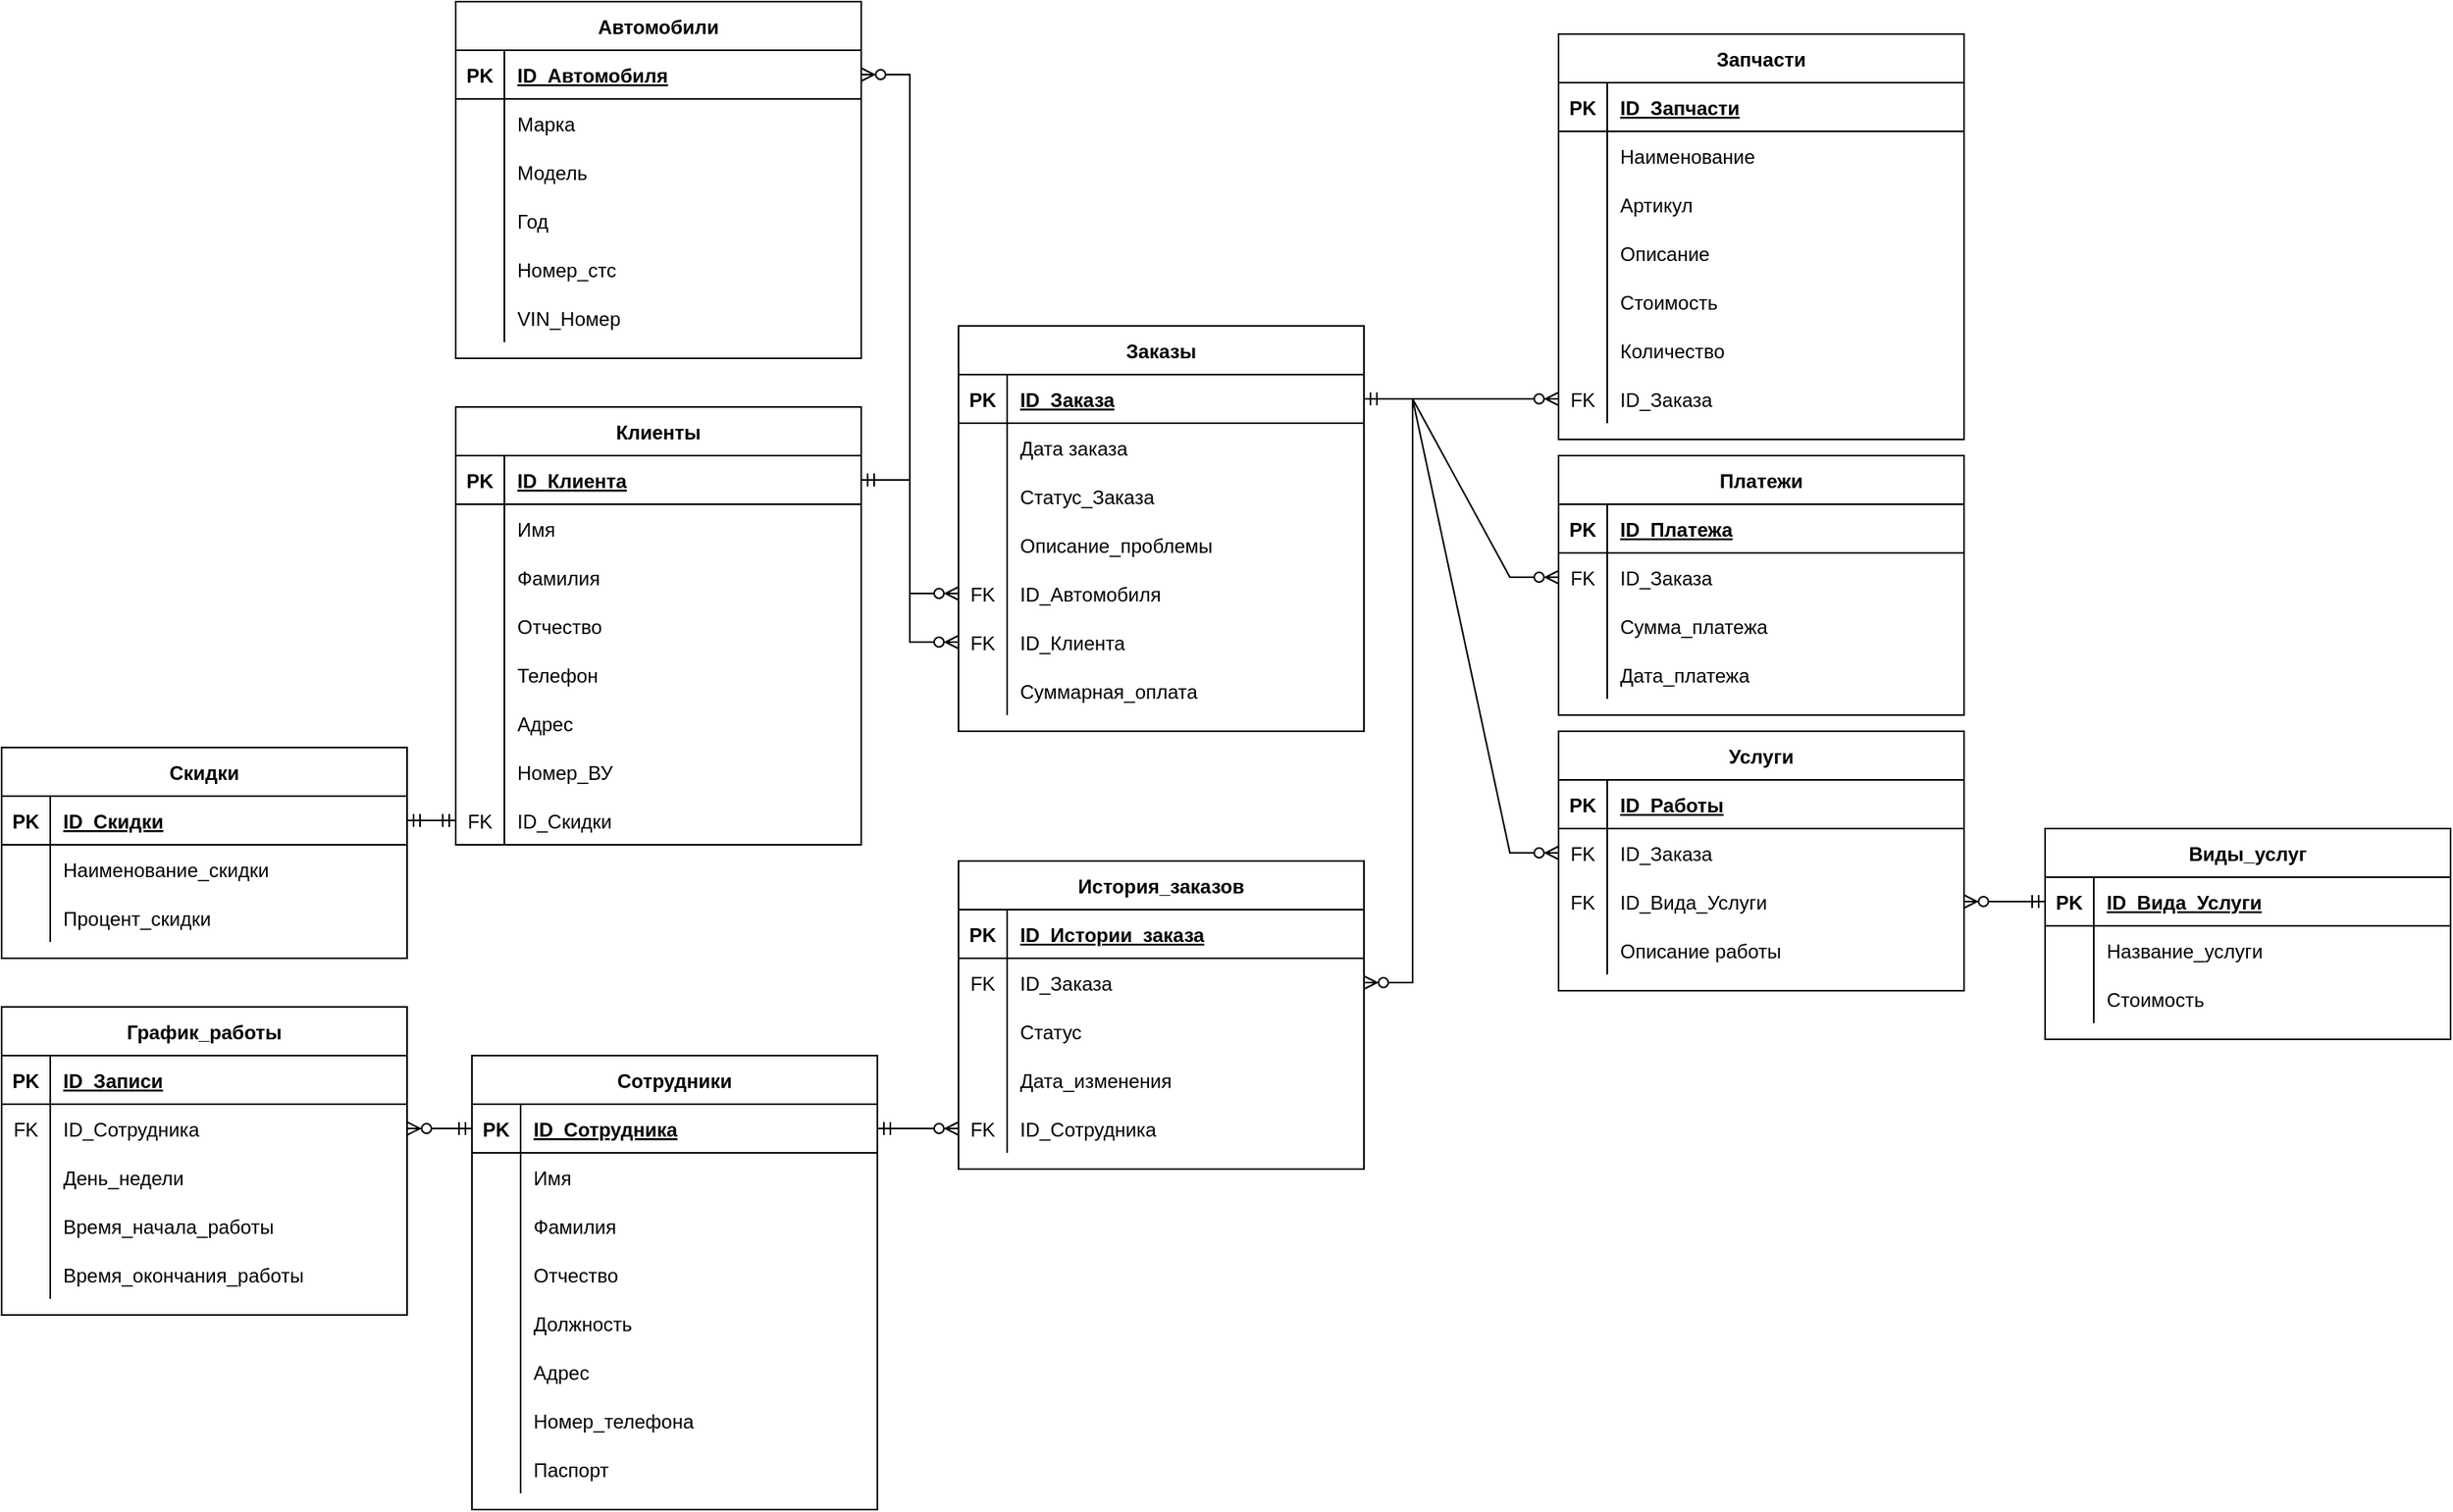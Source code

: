 <mxfile version="22.1.18" type="github">
  <diagram id="R2lEEEUBdFMjLlhIrx00" name="Page-1">
    <mxGraphModel dx="2026" dy="2251" grid="1" gridSize="10" guides="1" tooltips="1" connect="1" arrows="1" fold="1" page="1" pageScale="1" pageWidth="850" pageHeight="1100" math="0" shadow="0" extFonts="Permanent Marker^https://fonts.googleapis.com/css?family=Permanent+Marker">
      <root>
        <mxCell id="0" />
        <mxCell id="1" parent="0" />
        <mxCell id="C-vyLk0tnHw3VtMMgP7b-23" value="Клиенты" style="shape=table;startSize=30;container=1;collapsible=1;childLayout=tableLayout;fixedRows=1;rowLines=0;fontStyle=1;align=center;resizeLast=1;" parent="1" vertex="1">
          <mxGeometry x="650" y="210" width="250" height="270" as="geometry" />
        </mxCell>
        <mxCell id="C-vyLk0tnHw3VtMMgP7b-24" value="" style="shape=partialRectangle;collapsible=0;dropTarget=0;pointerEvents=0;fillColor=none;points=[[0,0.5],[1,0.5]];portConstraint=eastwest;top=0;left=0;right=0;bottom=1;" parent="C-vyLk0tnHw3VtMMgP7b-23" vertex="1">
          <mxGeometry y="30" width="250" height="30" as="geometry" />
        </mxCell>
        <mxCell id="C-vyLk0tnHw3VtMMgP7b-25" value="PK" style="shape=partialRectangle;overflow=hidden;connectable=0;fillColor=none;top=0;left=0;bottom=0;right=0;fontStyle=1;" parent="C-vyLk0tnHw3VtMMgP7b-24" vertex="1">
          <mxGeometry width="30" height="30" as="geometry">
            <mxRectangle width="30" height="30" as="alternateBounds" />
          </mxGeometry>
        </mxCell>
        <mxCell id="C-vyLk0tnHw3VtMMgP7b-26" value="ID_Клиента" style="shape=partialRectangle;overflow=hidden;connectable=0;fillColor=none;top=0;left=0;bottom=0;right=0;align=left;spacingLeft=6;fontStyle=5;" parent="C-vyLk0tnHw3VtMMgP7b-24" vertex="1">
          <mxGeometry x="30" width="220" height="30" as="geometry">
            <mxRectangle width="220" height="30" as="alternateBounds" />
          </mxGeometry>
        </mxCell>
        <mxCell id="C-vyLk0tnHw3VtMMgP7b-27" value="" style="shape=partialRectangle;collapsible=0;dropTarget=0;pointerEvents=0;fillColor=none;points=[[0,0.5],[1,0.5]];portConstraint=eastwest;top=0;left=0;right=0;bottom=0;" parent="C-vyLk0tnHw3VtMMgP7b-23" vertex="1">
          <mxGeometry y="60" width="250" height="30" as="geometry" />
        </mxCell>
        <mxCell id="C-vyLk0tnHw3VtMMgP7b-28" value="" style="shape=partialRectangle;overflow=hidden;connectable=0;fillColor=none;top=0;left=0;bottom=0;right=0;" parent="C-vyLk0tnHw3VtMMgP7b-27" vertex="1">
          <mxGeometry width="30" height="30" as="geometry">
            <mxRectangle width="30" height="30" as="alternateBounds" />
          </mxGeometry>
        </mxCell>
        <mxCell id="C-vyLk0tnHw3VtMMgP7b-29" value="Имя" style="shape=partialRectangle;overflow=hidden;connectable=0;fillColor=none;top=0;left=0;bottom=0;right=0;align=left;spacingLeft=6;" parent="C-vyLk0tnHw3VtMMgP7b-27" vertex="1">
          <mxGeometry x="30" width="220" height="30" as="geometry">
            <mxRectangle width="220" height="30" as="alternateBounds" />
          </mxGeometry>
        </mxCell>
        <mxCell id="3iZQimPmrUND6BPbT6K9-4" value="" style="shape=partialRectangle;collapsible=0;dropTarget=0;pointerEvents=0;fillColor=none;points=[[0,0.5],[1,0.5]];portConstraint=eastwest;top=0;left=0;right=0;bottom=0;" parent="C-vyLk0tnHw3VtMMgP7b-23" vertex="1">
          <mxGeometry y="90" width="250" height="30" as="geometry" />
        </mxCell>
        <mxCell id="3iZQimPmrUND6BPbT6K9-5" value="" style="shape=partialRectangle;overflow=hidden;connectable=0;fillColor=none;top=0;left=0;bottom=0;right=0;" parent="3iZQimPmrUND6BPbT6K9-4" vertex="1">
          <mxGeometry width="30" height="30" as="geometry">
            <mxRectangle width="30" height="30" as="alternateBounds" />
          </mxGeometry>
        </mxCell>
        <mxCell id="3iZQimPmrUND6BPbT6K9-6" value="Фамилия" style="shape=partialRectangle;overflow=hidden;connectable=0;fillColor=none;top=0;left=0;bottom=0;right=0;align=left;spacingLeft=6;" parent="3iZQimPmrUND6BPbT6K9-4" vertex="1">
          <mxGeometry x="30" width="220" height="30" as="geometry">
            <mxRectangle width="220" height="30" as="alternateBounds" />
          </mxGeometry>
        </mxCell>
        <mxCell id="3iZQimPmrUND6BPbT6K9-7" value="" style="shape=partialRectangle;collapsible=0;dropTarget=0;pointerEvents=0;fillColor=none;points=[[0,0.5],[1,0.5]];portConstraint=eastwest;top=0;left=0;right=0;bottom=0;" parent="C-vyLk0tnHw3VtMMgP7b-23" vertex="1">
          <mxGeometry y="120" width="250" height="30" as="geometry" />
        </mxCell>
        <mxCell id="3iZQimPmrUND6BPbT6K9-8" value="" style="shape=partialRectangle;overflow=hidden;connectable=0;fillColor=none;top=0;left=0;bottom=0;right=0;" parent="3iZQimPmrUND6BPbT6K9-7" vertex="1">
          <mxGeometry width="30" height="30" as="geometry">
            <mxRectangle width="30" height="30" as="alternateBounds" />
          </mxGeometry>
        </mxCell>
        <mxCell id="3iZQimPmrUND6BPbT6K9-9" value="Отчество" style="shape=partialRectangle;overflow=hidden;connectable=0;fillColor=none;top=0;left=0;bottom=0;right=0;align=left;spacingLeft=6;" parent="3iZQimPmrUND6BPbT6K9-7" vertex="1">
          <mxGeometry x="30" width="220" height="30" as="geometry">
            <mxRectangle width="220" height="30" as="alternateBounds" />
          </mxGeometry>
        </mxCell>
        <mxCell id="3iZQimPmrUND6BPbT6K9-10" value="" style="shape=partialRectangle;collapsible=0;dropTarget=0;pointerEvents=0;fillColor=none;points=[[0,0.5],[1,0.5]];portConstraint=eastwest;top=0;left=0;right=0;bottom=0;" parent="C-vyLk0tnHw3VtMMgP7b-23" vertex="1">
          <mxGeometry y="150" width="250" height="30" as="geometry" />
        </mxCell>
        <mxCell id="3iZQimPmrUND6BPbT6K9-11" value="" style="shape=partialRectangle;overflow=hidden;connectable=0;fillColor=none;top=0;left=0;bottom=0;right=0;" parent="3iZQimPmrUND6BPbT6K9-10" vertex="1">
          <mxGeometry width="30" height="30" as="geometry">
            <mxRectangle width="30" height="30" as="alternateBounds" />
          </mxGeometry>
        </mxCell>
        <mxCell id="3iZQimPmrUND6BPbT6K9-12" value="Телефон" style="shape=partialRectangle;overflow=hidden;connectable=0;fillColor=none;top=0;left=0;bottom=0;right=0;align=left;spacingLeft=6;" parent="3iZQimPmrUND6BPbT6K9-10" vertex="1">
          <mxGeometry x="30" width="220" height="30" as="geometry">
            <mxRectangle width="220" height="30" as="alternateBounds" />
          </mxGeometry>
        </mxCell>
        <mxCell id="3iZQimPmrUND6BPbT6K9-13" value="" style="shape=partialRectangle;collapsible=0;dropTarget=0;pointerEvents=0;fillColor=none;points=[[0,0.5],[1,0.5]];portConstraint=eastwest;top=0;left=0;right=0;bottom=0;" parent="C-vyLk0tnHw3VtMMgP7b-23" vertex="1">
          <mxGeometry y="180" width="250" height="30" as="geometry" />
        </mxCell>
        <mxCell id="3iZQimPmrUND6BPbT6K9-14" value="" style="shape=partialRectangle;overflow=hidden;connectable=0;fillColor=none;top=0;left=0;bottom=0;right=0;" parent="3iZQimPmrUND6BPbT6K9-13" vertex="1">
          <mxGeometry width="30" height="30" as="geometry">
            <mxRectangle width="30" height="30" as="alternateBounds" />
          </mxGeometry>
        </mxCell>
        <mxCell id="3iZQimPmrUND6BPbT6K9-15" value="Адрес" style="shape=partialRectangle;overflow=hidden;connectable=0;fillColor=none;top=0;left=0;bottom=0;right=0;align=left;spacingLeft=6;" parent="3iZQimPmrUND6BPbT6K9-13" vertex="1">
          <mxGeometry x="30" width="220" height="30" as="geometry">
            <mxRectangle width="220" height="30" as="alternateBounds" />
          </mxGeometry>
        </mxCell>
        <mxCell id="3iZQimPmrUND6BPbT6K9-149" value="" style="shape=partialRectangle;collapsible=0;dropTarget=0;pointerEvents=0;fillColor=none;points=[[0,0.5],[1,0.5]];portConstraint=eastwest;top=0;left=0;right=0;bottom=0;" parent="C-vyLk0tnHw3VtMMgP7b-23" vertex="1">
          <mxGeometry y="210" width="250" height="30" as="geometry" />
        </mxCell>
        <mxCell id="3iZQimPmrUND6BPbT6K9-150" value="" style="shape=partialRectangle;overflow=hidden;connectable=0;fillColor=none;top=0;left=0;bottom=0;right=0;" parent="3iZQimPmrUND6BPbT6K9-149" vertex="1">
          <mxGeometry width="30" height="30" as="geometry">
            <mxRectangle width="30" height="30" as="alternateBounds" />
          </mxGeometry>
        </mxCell>
        <mxCell id="3iZQimPmrUND6BPbT6K9-151" value="Номер_ВУ" style="shape=partialRectangle;overflow=hidden;connectable=0;fillColor=none;top=0;left=0;bottom=0;right=0;align=left;spacingLeft=6;" parent="3iZQimPmrUND6BPbT6K9-149" vertex="1">
          <mxGeometry x="30" width="220" height="30" as="geometry">
            <mxRectangle width="220" height="30" as="alternateBounds" />
          </mxGeometry>
        </mxCell>
        <mxCell id="RP7yrugg-csiA_tY2dp7-1" value="" style="shape=partialRectangle;collapsible=0;dropTarget=0;pointerEvents=0;fillColor=none;points=[[0,0.5],[1,0.5]];portConstraint=eastwest;top=0;left=0;right=0;bottom=0;" vertex="1" parent="C-vyLk0tnHw3VtMMgP7b-23">
          <mxGeometry y="240" width="250" height="30" as="geometry" />
        </mxCell>
        <mxCell id="RP7yrugg-csiA_tY2dp7-2" value="FK" style="shape=partialRectangle;overflow=hidden;connectable=0;fillColor=none;top=0;left=0;bottom=0;right=0;" vertex="1" parent="RP7yrugg-csiA_tY2dp7-1">
          <mxGeometry width="30" height="30" as="geometry">
            <mxRectangle width="30" height="30" as="alternateBounds" />
          </mxGeometry>
        </mxCell>
        <mxCell id="RP7yrugg-csiA_tY2dp7-3" value="ID_Скидки" style="shape=partialRectangle;overflow=hidden;connectable=0;fillColor=none;top=0;left=0;bottom=0;right=0;align=left;spacingLeft=6;" vertex="1" parent="RP7yrugg-csiA_tY2dp7-1">
          <mxGeometry x="30" width="220" height="30" as="geometry">
            <mxRectangle width="220" height="30" as="alternateBounds" />
          </mxGeometry>
        </mxCell>
        <mxCell id="3iZQimPmrUND6BPbT6K9-16" value="Заказы" style="shape=table;startSize=30;container=1;collapsible=1;childLayout=tableLayout;fixedRows=1;rowLines=0;fontStyle=1;align=center;resizeLast=1;" parent="1" vertex="1">
          <mxGeometry x="960" y="160" width="250" height="250" as="geometry" />
        </mxCell>
        <mxCell id="3iZQimPmrUND6BPbT6K9-17" value="" style="shape=partialRectangle;collapsible=0;dropTarget=0;pointerEvents=0;fillColor=none;points=[[0,0.5],[1,0.5]];portConstraint=eastwest;top=0;left=0;right=0;bottom=1;" parent="3iZQimPmrUND6BPbT6K9-16" vertex="1">
          <mxGeometry y="30" width="250" height="30" as="geometry" />
        </mxCell>
        <mxCell id="3iZQimPmrUND6BPbT6K9-18" value="PK" style="shape=partialRectangle;overflow=hidden;connectable=0;fillColor=none;top=0;left=0;bottom=0;right=0;fontStyle=1;" parent="3iZQimPmrUND6BPbT6K9-17" vertex="1">
          <mxGeometry width="30" height="30" as="geometry">
            <mxRectangle width="30" height="30" as="alternateBounds" />
          </mxGeometry>
        </mxCell>
        <mxCell id="3iZQimPmrUND6BPbT6K9-19" value="ID_Заказа" style="shape=partialRectangle;overflow=hidden;connectable=0;fillColor=none;top=0;left=0;bottom=0;right=0;align=left;spacingLeft=6;fontStyle=5;" parent="3iZQimPmrUND6BPbT6K9-17" vertex="1">
          <mxGeometry x="30" width="220" height="30" as="geometry">
            <mxRectangle width="220" height="30" as="alternateBounds" />
          </mxGeometry>
        </mxCell>
        <mxCell id="3iZQimPmrUND6BPbT6K9-20" value="" style="shape=partialRectangle;collapsible=0;dropTarget=0;pointerEvents=0;fillColor=none;points=[[0,0.5],[1,0.5]];portConstraint=eastwest;top=0;left=0;right=0;bottom=0;" parent="3iZQimPmrUND6BPbT6K9-16" vertex="1">
          <mxGeometry y="60" width="250" height="30" as="geometry" />
        </mxCell>
        <mxCell id="3iZQimPmrUND6BPbT6K9-21" value="" style="shape=partialRectangle;overflow=hidden;connectable=0;fillColor=none;top=0;left=0;bottom=0;right=0;" parent="3iZQimPmrUND6BPbT6K9-20" vertex="1">
          <mxGeometry width="30" height="30" as="geometry">
            <mxRectangle width="30" height="30" as="alternateBounds" />
          </mxGeometry>
        </mxCell>
        <mxCell id="3iZQimPmrUND6BPbT6K9-22" value="Дата заказа" style="shape=partialRectangle;overflow=hidden;connectable=0;fillColor=none;top=0;left=0;bottom=0;right=0;align=left;spacingLeft=6;" parent="3iZQimPmrUND6BPbT6K9-20" vertex="1">
          <mxGeometry x="30" width="220" height="30" as="geometry">
            <mxRectangle width="220" height="30" as="alternateBounds" />
          </mxGeometry>
        </mxCell>
        <mxCell id="3iZQimPmrUND6BPbT6K9-23" value="" style="shape=partialRectangle;collapsible=0;dropTarget=0;pointerEvents=0;fillColor=none;points=[[0,0.5],[1,0.5]];portConstraint=eastwest;top=0;left=0;right=0;bottom=0;" parent="3iZQimPmrUND6BPbT6K9-16" vertex="1">
          <mxGeometry y="90" width="250" height="30" as="geometry" />
        </mxCell>
        <mxCell id="3iZQimPmrUND6BPbT6K9-24" value="" style="shape=partialRectangle;overflow=hidden;connectable=0;fillColor=none;top=0;left=0;bottom=0;right=0;" parent="3iZQimPmrUND6BPbT6K9-23" vertex="1">
          <mxGeometry width="30" height="30" as="geometry">
            <mxRectangle width="30" height="30" as="alternateBounds" />
          </mxGeometry>
        </mxCell>
        <mxCell id="3iZQimPmrUND6BPbT6K9-25" value="Статус_Заказа" style="shape=partialRectangle;overflow=hidden;connectable=0;fillColor=none;top=0;left=0;bottom=0;right=0;align=left;spacingLeft=6;" parent="3iZQimPmrUND6BPbT6K9-23" vertex="1">
          <mxGeometry x="30" width="220" height="30" as="geometry">
            <mxRectangle width="220" height="30" as="alternateBounds" />
          </mxGeometry>
        </mxCell>
        <mxCell id="3iZQimPmrUND6BPbT6K9-26" value="" style="shape=partialRectangle;collapsible=0;dropTarget=0;pointerEvents=0;fillColor=none;points=[[0,0.5],[1,0.5]];portConstraint=eastwest;top=0;left=0;right=0;bottom=0;" parent="3iZQimPmrUND6BPbT6K9-16" vertex="1">
          <mxGeometry y="120" width="250" height="30" as="geometry" />
        </mxCell>
        <mxCell id="3iZQimPmrUND6BPbT6K9-27" value="" style="shape=partialRectangle;overflow=hidden;connectable=0;fillColor=none;top=0;left=0;bottom=0;right=0;" parent="3iZQimPmrUND6BPbT6K9-26" vertex="1">
          <mxGeometry width="30" height="30" as="geometry">
            <mxRectangle width="30" height="30" as="alternateBounds" />
          </mxGeometry>
        </mxCell>
        <mxCell id="3iZQimPmrUND6BPbT6K9-28" value="Описание_проблемы" style="shape=partialRectangle;overflow=hidden;connectable=0;fillColor=none;top=0;left=0;bottom=0;right=0;align=left;spacingLeft=6;" parent="3iZQimPmrUND6BPbT6K9-26" vertex="1">
          <mxGeometry x="30" width="220" height="30" as="geometry">
            <mxRectangle width="220" height="30" as="alternateBounds" />
          </mxGeometry>
        </mxCell>
        <mxCell id="3iZQimPmrUND6BPbT6K9-29" value="" style="shape=partialRectangle;collapsible=0;dropTarget=0;pointerEvents=0;fillColor=none;points=[[0,0.5],[1,0.5]];portConstraint=eastwest;top=0;left=0;right=0;bottom=0;" parent="3iZQimPmrUND6BPbT6K9-16" vertex="1">
          <mxGeometry y="150" width="250" height="30" as="geometry" />
        </mxCell>
        <mxCell id="3iZQimPmrUND6BPbT6K9-30" value="FK" style="shape=partialRectangle;overflow=hidden;connectable=0;fillColor=none;top=0;left=0;bottom=0;right=0;" parent="3iZQimPmrUND6BPbT6K9-29" vertex="1">
          <mxGeometry width="30" height="30" as="geometry">
            <mxRectangle width="30" height="30" as="alternateBounds" />
          </mxGeometry>
        </mxCell>
        <mxCell id="3iZQimPmrUND6BPbT6K9-31" value="ID_Автомобиля" style="shape=partialRectangle;overflow=hidden;connectable=0;fillColor=none;top=0;left=0;bottom=0;right=0;align=left;spacingLeft=6;" parent="3iZQimPmrUND6BPbT6K9-29" vertex="1">
          <mxGeometry x="30" width="220" height="30" as="geometry">
            <mxRectangle width="220" height="30" as="alternateBounds" />
          </mxGeometry>
        </mxCell>
        <mxCell id="3iZQimPmrUND6BPbT6K9-32" value="" style="shape=partialRectangle;collapsible=0;dropTarget=0;pointerEvents=0;fillColor=none;points=[[0,0.5],[1,0.5]];portConstraint=eastwest;top=0;left=0;right=0;bottom=0;" parent="3iZQimPmrUND6BPbT6K9-16" vertex="1">
          <mxGeometry y="180" width="250" height="30" as="geometry" />
        </mxCell>
        <mxCell id="3iZQimPmrUND6BPbT6K9-33" value="FK" style="shape=partialRectangle;overflow=hidden;connectable=0;fillColor=none;top=0;left=0;bottom=0;right=0;" parent="3iZQimPmrUND6BPbT6K9-32" vertex="1">
          <mxGeometry width="30" height="30" as="geometry">
            <mxRectangle width="30" height="30" as="alternateBounds" />
          </mxGeometry>
        </mxCell>
        <mxCell id="3iZQimPmrUND6BPbT6K9-34" value="ID_Клиента" style="shape=partialRectangle;overflow=hidden;connectable=0;fillColor=none;top=0;left=0;bottom=0;right=0;align=left;spacingLeft=6;" parent="3iZQimPmrUND6BPbT6K9-32" vertex="1">
          <mxGeometry x="30" width="220" height="30" as="geometry">
            <mxRectangle width="220" height="30" as="alternateBounds" />
          </mxGeometry>
        </mxCell>
        <mxCell id="a3atPpJ1hfYwqQ6cj8Fc-1" value="" style="shape=partialRectangle;collapsible=0;dropTarget=0;pointerEvents=0;fillColor=none;points=[[0,0.5],[1,0.5]];portConstraint=eastwest;top=0;left=0;right=0;bottom=0;" parent="3iZQimPmrUND6BPbT6K9-16" vertex="1">
          <mxGeometry y="210" width="250" height="30" as="geometry" />
        </mxCell>
        <mxCell id="a3atPpJ1hfYwqQ6cj8Fc-2" value="" style="shape=partialRectangle;overflow=hidden;connectable=0;fillColor=none;top=0;left=0;bottom=0;right=0;" parent="a3atPpJ1hfYwqQ6cj8Fc-1" vertex="1">
          <mxGeometry width="30" height="30" as="geometry">
            <mxRectangle width="30" height="30" as="alternateBounds" />
          </mxGeometry>
        </mxCell>
        <mxCell id="a3atPpJ1hfYwqQ6cj8Fc-3" value="Суммарная_оплата" style="shape=partialRectangle;overflow=hidden;connectable=0;fillColor=none;top=0;left=0;bottom=0;right=0;align=left;spacingLeft=6;" parent="a3atPpJ1hfYwqQ6cj8Fc-1" vertex="1">
          <mxGeometry x="30" width="220" height="30" as="geometry">
            <mxRectangle width="220" height="30" as="alternateBounds" />
          </mxGeometry>
        </mxCell>
        <mxCell id="3iZQimPmrUND6BPbT6K9-35" value="Автомобили" style="shape=table;startSize=30;container=1;collapsible=1;childLayout=tableLayout;fixedRows=1;rowLines=0;fontStyle=1;align=center;resizeLast=1;" parent="1" vertex="1">
          <mxGeometry x="650" y="-40" width="250" height="220" as="geometry" />
        </mxCell>
        <mxCell id="3iZQimPmrUND6BPbT6K9-36" value="" style="shape=partialRectangle;collapsible=0;dropTarget=0;pointerEvents=0;fillColor=none;points=[[0,0.5],[1,0.5]];portConstraint=eastwest;top=0;left=0;right=0;bottom=1;" parent="3iZQimPmrUND6BPbT6K9-35" vertex="1">
          <mxGeometry y="30" width="250" height="30" as="geometry" />
        </mxCell>
        <mxCell id="3iZQimPmrUND6BPbT6K9-37" value="PK" style="shape=partialRectangle;overflow=hidden;connectable=0;fillColor=none;top=0;left=0;bottom=0;right=0;fontStyle=1;" parent="3iZQimPmrUND6BPbT6K9-36" vertex="1">
          <mxGeometry width="30" height="30" as="geometry">
            <mxRectangle width="30" height="30" as="alternateBounds" />
          </mxGeometry>
        </mxCell>
        <mxCell id="3iZQimPmrUND6BPbT6K9-38" value="ID_Автомобиля" style="shape=partialRectangle;overflow=hidden;connectable=0;fillColor=none;top=0;left=0;bottom=0;right=0;align=left;spacingLeft=6;fontStyle=5;" parent="3iZQimPmrUND6BPbT6K9-36" vertex="1">
          <mxGeometry x="30" width="220" height="30" as="geometry">
            <mxRectangle width="220" height="30" as="alternateBounds" />
          </mxGeometry>
        </mxCell>
        <mxCell id="3iZQimPmrUND6BPbT6K9-39" value="" style="shape=partialRectangle;collapsible=0;dropTarget=0;pointerEvents=0;fillColor=none;points=[[0,0.5],[1,0.5]];portConstraint=eastwest;top=0;left=0;right=0;bottom=0;" parent="3iZQimPmrUND6BPbT6K9-35" vertex="1">
          <mxGeometry y="60" width="250" height="30" as="geometry" />
        </mxCell>
        <mxCell id="3iZQimPmrUND6BPbT6K9-40" value="" style="shape=partialRectangle;overflow=hidden;connectable=0;fillColor=none;top=0;left=0;bottom=0;right=0;" parent="3iZQimPmrUND6BPbT6K9-39" vertex="1">
          <mxGeometry width="30" height="30" as="geometry">
            <mxRectangle width="30" height="30" as="alternateBounds" />
          </mxGeometry>
        </mxCell>
        <mxCell id="3iZQimPmrUND6BPbT6K9-41" value="Марка" style="shape=partialRectangle;overflow=hidden;connectable=0;fillColor=none;top=0;left=0;bottom=0;right=0;align=left;spacingLeft=6;" parent="3iZQimPmrUND6BPbT6K9-39" vertex="1">
          <mxGeometry x="30" width="220" height="30" as="geometry">
            <mxRectangle width="220" height="30" as="alternateBounds" />
          </mxGeometry>
        </mxCell>
        <mxCell id="3iZQimPmrUND6BPbT6K9-42" value="" style="shape=partialRectangle;collapsible=0;dropTarget=0;pointerEvents=0;fillColor=none;points=[[0,0.5],[1,0.5]];portConstraint=eastwest;top=0;left=0;right=0;bottom=0;" parent="3iZQimPmrUND6BPbT6K9-35" vertex="1">
          <mxGeometry y="90" width="250" height="30" as="geometry" />
        </mxCell>
        <mxCell id="3iZQimPmrUND6BPbT6K9-43" value="" style="shape=partialRectangle;overflow=hidden;connectable=0;fillColor=none;top=0;left=0;bottom=0;right=0;" parent="3iZQimPmrUND6BPbT6K9-42" vertex="1">
          <mxGeometry width="30" height="30" as="geometry">
            <mxRectangle width="30" height="30" as="alternateBounds" />
          </mxGeometry>
        </mxCell>
        <mxCell id="3iZQimPmrUND6BPbT6K9-44" value="Модель" style="shape=partialRectangle;overflow=hidden;connectable=0;fillColor=none;top=0;left=0;bottom=0;right=0;align=left;spacingLeft=6;" parent="3iZQimPmrUND6BPbT6K9-42" vertex="1">
          <mxGeometry x="30" width="220" height="30" as="geometry">
            <mxRectangle width="220" height="30" as="alternateBounds" />
          </mxGeometry>
        </mxCell>
        <mxCell id="3iZQimPmrUND6BPbT6K9-45" value="" style="shape=partialRectangle;collapsible=0;dropTarget=0;pointerEvents=0;fillColor=none;points=[[0,0.5],[1,0.5]];portConstraint=eastwest;top=0;left=0;right=0;bottom=0;" parent="3iZQimPmrUND6BPbT6K9-35" vertex="1">
          <mxGeometry y="120" width="250" height="30" as="geometry" />
        </mxCell>
        <mxCell id="3iZQimPmrUND6BPbT6K9-46" value="" style="shape=partialRectangle;overflow=hidden;connectable=0;fillColor=none;top=0;left=0;bottom=0;right=0;" parent="3iZQimPmrUND6BPbT6K9-45" vertex="1">
          <mxGeometry width="30" height="30" as="geometry">
            <mxRectangle width="30" height="30" as="alternateBounds" />
          </mxGeometry>
        </mxCell>
        <mxCell id="3iZQimPmrUND6BPbT6K9-47" value="Год" style="shape=partialRectangle;overflow=hidden;connectable=0;fillColor=none;top=0;left=0;bottom=0;right=0;align=left;spacingLeft=6;" parent="3iZQimPmrUND6BPbT6K9-45" vertex="1">
          <mxGeometry x="30" width="220" height="30" as="geometry">
            <mxRectangle width="220" height="30" as="alternateBounds" />
          </mxGeometry>
        </mxCell>
        <mxCell id="3iZQimPmrUND6BPbT6K9-48" value="" style="shape=partialRectangle;collapsible=0;dropTarget=0;pointerEvents=0;fillColor=none;points=[[0,0.5],[1,0.5]];portConstraint=eastwest;top=0;left=0;right=0;bottom=0;" parent="3iZQimPmrUND6BPbT6K9-35" vertex="1">
          <mxGeometry y="150" width="250" height="30" as="geometry" />
        </mxCell>
        <mxCell id="3iZQimPmrUND6BPbT6K9-49" value="" style="shape=partialRectangle;overflow=hidden;connectable=0;fillColor=none;top=0;left=0;bottom=0;right=0;" parent="3iZQimPmrUND6BPbT6K9-48" vertex="1">
          <mxGeometry width="30" height="30" as="geometry">
            <mxRectangle width="30" height="30" as="alternateBounds" />
          </mxGeometry>
        </mxCell>
        <mxCell id="3iZQimPmrUND6BPbT6K9-50" value="Номер_стс" style="shape=partialRectangle;overflow=hidden;connectable=0;fillColor=none;top=0;left=0;bottom=0;right=0;align=left;spacingLeft=6;" parent="3iZQimPmrUND6BPbT6K9-48" vertex="1">
          <mxGeometry x="30" width="220" height="30" as="geometry">
            <mxRectangle width="220" height="30" as="alternateBounds" />
          </mxGeometry>
        </mxCell>
        <mxCell id="RP7yrugg-csiA_tY2dp7-5" value="" style="shape=partialRectangle;collapsible=0;dropTarget=0;pointerEvents=0;fillColor=none;points=[[0,0.5],[1,0.5]];portConstraint=eastwest;top=0;left=0;right=0;bottom=0;" vertex="1" parent="3iZQimPmrUND6BPbT6K9-35">
          <mxGeometry y="180" width="250" height="30" as="geometry" />
        </mxCell>
        <mxCell id="RP7yrugg-csiA_tY2dp7-6" value="" style="shape=partialRectangle;overflow=hidden;connectable=0;fillColor=none;top=0;left=0;bottom=0;right=0;" vertex="1" parent="RP7yrugg-csiA_tY2dp7-5">
          <mxGeometry width="30" height="30" as="geometry">
            <mxRectangle width="30" height="30" as="alternateBounds" />
          </mxGeometry>
        </mxCell>
        <mxCell id="RP7yrugg-csiA_tY2dp7-7" value="VIN_Номер" style="shape=partialRectangle;overflow=hidden;connectable=0;fillColor=none;top=0;left=0;bottom=0;right=0;align=left;spacingLeft=6;" vertex="1" parent="RP7yrugg-csiA_tY2dp7-5">
          <mxGeometry x="30" width="220" height="30" as="geometry">
            <mxRectangle width="220" height="30" as="alternateBounds" />
          </mxGeometry>
        </mxCell>
        <mxCell id="3iZQimPmrUND6BPbT6K9-54" value="Запчасти" style="shape=table;startSize=30;container=1;collapsible=1;childLayout=tableLayout;fixedRows=1;rowLines=0;fontStyle=1;align=center;resizeLast=1;" parent="1" vertex="1">
          <mxGeometry x="1330" y="-20" width="250" height="250" as="geometry" />
        </mxCell>
        <mxCell id="3iZQimPmrUND6BPbT6K9-55" value="" style="shape=partialRectangle;collapsible=0;dropTarget=0;pointerEvents=0;fillColor=none;points=[[0,0.5],[1,0.5]];portConstraint=eastwest;top=0;left=0;right=0;bottom=1;" parent="3iZQimPmrUND6BPbT6K9-54" vertex="1">
          <mxGeometry y="30" width="250" height="30" as="geometry" />
        </mxCell>
        <mxCell id="3iZQimPmrUND6BPbT6K9-56" value="PK" style="shape=partialRectangle;overflow=hidden;connectable=0;fillColor=none;top=0;left=0;bottom=0;right=0;fontStyle=1;" parent="3iZQimPmrUND6BPbT6K9-55" vertex="1">
          <mxGeometry width="30" height="30" as="geometry">
            <mxRectangle width="30" height="30" as="alternateBounds" />
          </mxGeometry>
        </mxCell>
        <mxCell id="3iZQimPmrUND6BPbT6K9-57" value="ID_Запчасти" style="shape=partialRectangle;overflow=hidden;connectable=0;fillColor=none;top=0;left=0;bottom=0;right=0;align=left;spacingLeft=6;fontStyle=5;" parent="3iZQimPmrUND6BPbT6K9-55" vertex="1">
          <mxGeometry x="30" width="220" height="30" as="geometry">
            <mxRectangle width="220" height="30" as="alternateBounds" />
          </mxGeometry>
        </mxCell>
        <mxCell id="3iZQimPmrUND6BPbT6K9-58" value="" style="shape=partialRectangle;collapsible=0;dropTarget=0;pointerEvents=0;fillColor=none;points=[[0,0.5],[1,0.5]];portConstraint=eastwest;top=0;left=0;right=0;bottom=0;" parent="3iZQimPmrUND6BPbT6K9-54" vertex="1">
          <mxGeometry y="60" width="250" height="30" as="geometry" />
        </mxCell>
        <mxCell id="3iZQimPmrUND6BPbT6K9-59" value="" style="shape=partialRectangle;overflow=hidden;connectable=0;fillColor=none;top=0;left=0;bottom=0;right=0;" parent="3iZQimPmrUND6BPbT6K9-58" vertex="1">
          <mxGeometry width="30" height="30" as="geometry">
            <mxRectangle width="30" height="30" as="alternateBounds" />
          </mxGeometry>
        </mxCell>
        <mxCell id="3iZQimPmrUND6BPbT6K9-60" value="Наименование" style="shape=partialRectangle;overflow=hidden;connectable=0;fillColor=none;top=0;left=0;bottom=0;right=0;align=left;spacingLeft=6;" parent="3iZQimPmrUND6BPbT6K9-58" vertex="1">
          <mxGeometry x="30" width="220" height="30" as="geometry">
            <mxRectangle width="220" height="30" as="alternateBounds" />
          </mxGeometry>
        </mxCell>
        <mxCell id="3iZQimPmrUND6BPbT6K9-61" value="" style="shape=partialRectangle;collapsible=0;dropTarget=0;pointerEvents=0;fillColor=none;points=[[0,0.5],[1,0.5]];portConstraint=eastwest;top=0;left=0;right=0;bottom=0;" parent="3iZQimPmrUND6BPbT6K9-54" vertex="1">
          <mxGeometry y="90" width="250" height="30" as="geometry" />
        </mxCell>
        <mxCell id="3iZQimPmrUND6BPbT6K9-62" value="" style="shape=partialRectangle;overflow=hidden;connectable=0;fillColor=none;top=0;left=0;bottom=0;right=0;" parent="3iZQimPmrUND6BPbT6K9-61" vertex="1">
          <mxGeometry width="30" height="30" as="geometry">
            <mxRectangle width="30" height="30" as="alternateBounds" />
          </mxGeometry>
        </mxCell>
        <mxCell id="3iZQimPmrUND6BPbT6K9-63" value="Артикул" style="shape=partialRectangle;overflow=hidden;connectable=0;fillColor=none;top=0;left=0;bottom=0;right=0;align=left;spacingLeft=6;" parent="3iZQimPmrUND6BPbT6K9-61" vertex="1">
          <mxGeometry x="30" width="220" height="30" as="geometry">
            <mxRectangle width="220" height="30" as="alternateBounds" />
          </mxGeometry>
        </mxCell>
        <mxCell id="3iZQimPmrUND6BPbT6K9-64" value="" style="shape=partialRectangle;collapsible=0;dropTarget=0;pointerEvents=0;fillColor=none;points=[[0,0.5],[1,0.5]];portConstraint=eastwest;top=0;left=0;right=0;bottom=0;" parent="3iZQimPmrUND6BPbT6K9-54" vertex="1">
          <mxGeometry y="120" width="250" height="30" as="geometry" />
        </mxCell>
        <mxCell id="3iZQimPmrUND6BPbT6K9-65" value="" style="shape=partialRectangle;overflow=hidden;connectable=0;fillColor=none;top=0;left=0;bottom=0;right=0;" parent="3iZQimPmrUND6BPbT6K9-64" vertex="1">
          <mxGeometry width="30" height="30" as="geometry">
            <mxRectangle width="30" height="30" as="alternateBounds" />
          </mxGeometry>
        </mxCell>
        <mxCell id="3iZQimPmrUND6BPbT6K9-66" value="Описание" style="shape=partialRectangle;overflow=hidden;connectable=0;fillColor=none;top=0;left=0;bottom=0;right=0;align=left;spacingLeft=6;" parent="3iZQimPmrUND6BPbT6K9-64" vertex="1">
          <mxGeometry x="30" width="220" height="30" as="geometry">
            <mxRectangle width="220" height="30" as="alternateBounds" />
          </mxGeometry>
        </mxCell>
        <mxCell id="3iZQimPmrUND6BPbT6K9-67" value="" style="shape=partialRectangle;collapsible=0;dropTarget=0;pointerEvents=0;fillColor=none;points=[[0,0.5],[1,0.5]];portConstraint=eastwest;top=0;left=0;right=0;bottom=0;" parent="3iZQimPmrUND6BPbT6K9-54" vertex="1">
          <mxGeometry y="150" width="250" height="30" as="geometry" />
        </mxCell>
        <mxCell id="3iZQimPmrUND6BPbT6K9-68" value="" style="shape=partialRectangle;overflow=hidden;connectable=0;fillColor=none;top=0;left=0;bottom=0;right=0;" parent="3iZQimPmrUND6BPbT6K9-67" vertex="1">
          <mxGeometry width="30" height="30" as="geometry">
            <mxRectangle width="30" height="30" as="alternateBounds" />
          </mxGeometry>
        </mxCell>
        <mxCell id="3iZQimPmrUND6BPbT6K9-69" value="Стоимость" style="shape=partialRectangle;overflow=hidden;connectable=0;fillColor=none;top=0;left=0;bottom=0;right=0;align=left;spacingLeft=6;" parent="3iZQimPmrUND6BPbT6K9-67" vertex="1">
          <mxGeometry x="30" width="220" height="30" as="geometry">
            <mxRectangle width="220" height="30" as="alternateBounds" />
          </mxGeometry>
        </mxCell>
        <mxCell id="3iZQimPmrUND6BPbT6K9-70" value="" style="shape=partialRectangle;collapsible=0;dropTarget=0;pointerEvents=0;fillColor=none;points=[[0,0.5],[1,0.5]];portConstraint=eastwest;top=0;left=0;right=0;bottom=0;" parent="3iZQimPmrUND6BPbT6K9-54" vertex="1">
          <mxGeometry y="180" width="250" height="30" as="geometry" />
        </mxCell>
        <mxCell id="3iZQimPmrUND6BPbT6K9-71" value="" style="shape=partialRectangle;overflow=hidden;connectable=0;fillColor=none;top=0;left=0;bottom=0;right=0;" parent="3iZQimPmrUND6BPbT6K9-70" vertex="1">
          <mxGeometry width="30" height="30" as="geometry">
            <mxRectangle width="30" height="30" as="alternateBounds" />
          </mxGeometry>
        </mxCell>
        <mxCell id="3iZQimPmrUND6BPbT6K9-72" value="Количество" style="shape=partialRectangle;overflow=hidden;connectable=0;fillColor=none;top=0;left=0;bottom=0;right=0;align=left;spacingLeft=6;" parent="3iZQimPmrUND6BPbT6K9-70" vertex="1">
          <mxGeometry x="30" width="220" height="30" as="geometry">
            <mxRectangle width="220" height="30" as="alternateBounds" />
          </mxGeometry>
        </mxCell>
        <mxCell id="3iZQimPmrUND6BPbT6K9-180" value="" style="shape=partialRectangle;collapsible=0;dropTarget=0;pointerEvents=0;fillColor=none;points=[[0,0.5],[1,0.5]];portConstraint=eastwest;top=0;left=0;right=0;bottom=0;" parent="3iZQimPmrUND6BPbT6K9-54" vertex="1">
          <mxGeometry y="210" width="250" height="30" as="geometry" />
        </mxCell>
        <mxCell id="3iZQimPmrUND6BPbT6K9-181" value="FK" style="shape=partialRectangle;overflow=hidden;connectable=0;fillColor=none;top=0;left=0;bottom=0;right=0;" parent="3iZQimPmrUND6BPbT6K9-180" vertex="1">
          <mxGeometry width="30" height="30" as="geometry">
            <mxRectangle width="30" height="30" as="alternateBounds" />
          </mxGeometry>
        </mxCell>
        <mxCell id="3iZQimPmrUND6BPbT6K9-182" value="ID_Заказа" style="shape=partialRectangle;overflow=hidden;connectable=0;fillColor=none;top=0;left=0;bottom=0;right=0;align=left;spacingLeft=6;" parent="3iZQimPmrUND6BPbT6K9-180" vertex="1">
          <mxGeometry x="30" width="220" height="30" as="geometry">
            <mxRectangle width="220" height="30" as="alternateBounds" />
          </mxGeometry>
        </mxCell>
        <mxCell id="3iZQimPmrUND6BPbT6K9-73" value="Сотрудники" style="shape=table;startSize=30;container=1;collapsible=1;childLayout=tableLayout;fixedRows=1;rowLines=0;fontStyle=1;align=center;resizeLast=1;" parent="1" vertex="1">
          <mxGeometry x="660" y="610" width="250" height="280" as="geometry" />
        </mxCell>
        <mxCell id="3iZQimPmrUND6BPbT6K9-74" value="" style="shape=partialRectangle;collapsible=0;dropTarget=0;pointerEvents=0;fillColor=none;points=[[0,0.5],[1,0.5]];portConstraint=eastwest;top=0;left=0;right=0;bottom=1;" parent="3iZQimPmrUND6BPbT6K9-73" vertex="1">
          <mxGeometry y="30" width="250" height="30" as="geometry" />
        </mxCell>
        <mxCell id="3iZQimPmrUND6BPbT6K9-75" value="PK" style="shape=partialRectangle;overflow=hidden;connectable=0;fillColor=none;top=0;left=0;bottom=0;right=0;fontStyle=1;" parent="3iZQimPmrUND6BPbT6K9-74" vertex="1">
          <mxGeometry width="30" height="30" as="geometry">
            <mxRectangle width="30" height="30" as="alternateBounds" />
          </mxGeometry>
        </mxCell>
        <mxCell id="3iZQimPmrUND6BPbT6K9-76" value="ID_Сотрудника" style="shape=partialRectangle;overflow=hidden;connectable=0;fillColor=none;top=0;left=0;bottom=0;right=0;align=left;spacingLeft=6;fontStyle=5;" parent="3iZQimPmrUND6BPbT6K9-74" vertex="1">
          <mxGeometry x="30" width="220" height="30" as="geometry">
            <mxRectangle width="220" height="30" as="alternateBounds" />
          </mxGeometry>
        </mxCell>
        <mxCell id="3iZQimPmrUND6BPbT6K9-77" value="" style="shape=partialRectangle;collapsible=0;dropTarget=0;pointerEvents=0;fillColor=none;points=[[0,0.5],[1,0.5]];portConstraint=eastwest;top=0;left=0;right=0;bottom=0;" parent="3iZQimPmrUND6BPbT6K9-73" vertex="1">
          <mxGeometry y="60" width="250" height="30" as="geometry" />
        </mxCell>
        <mxCell id="3iZQimPmrUND6BPbT6K9-78" value="" style="shape=partialRectangle;overflow=hidden;connectable=0;fillColor=none;top=0;left=0;bottom=0;right=0;" parent="3iZQimPmrUND6BPbT6K9-77" vertex="1">
          <mxGeometry width="30" height="30" as="geometry">
            <mxRectangle width="30" height="30" as="alternateBounds" />
          </mxGeometry>
        </mxCell>
        <mxCell id="3iZQimPmrUND6BPbT6K9-79" value="Имя" style="shape=partialRectangle;overflow=hidden;connectable=0;fillColor=none;top=0;left=0;bottom=0;right=0;align=left;spacingLeft=6;" parent="3iZQimPmrUND6BPbT6K9-77" vertex="1">
          <mxGeometry x="30" width="220" height="30" as="geometry">
            <mxRectangle width="220" height="30" as="alternateBounds" />
          </mxGeometry>
        </mxCell>
        <mxCell id="3iZQimPmrUND6BPbT6K9-80" value="" style="shape=partialRectangle;collapsible=0;dropTarget=0;pointerEvents=0;fillColor=none;points=[[0,0.5],[1,0.5]];portConstraint=eastwest;top=0;left=0;right=0;bottom=0;" parent="3iZQimPmrUND6BPbT6K9-73" vertex="1">
          <mxGeometry y="90" width="250" height="30" as="geometry" />
        </mxCell>
        <mxCell id="3iZQimPmrUND6BPbT6K9-81" value="" style="shape=partialRectangle;overflow=hidden;connectable=0;fillColor=none;top=0;left=0;bottom=0;right=0;" parent="3iZQimPmrUND6BPbT6K9-80" vertex="1">
          <mxGeometry width="30" height="30" as="geometry">
            <mxRectangle width="30" height="30" as="alternateBounds" />
          </mxGeometry>
        </mxCell>
        <mxCell id="3iZQimPmrUND6BPbT6K9-82" value="Фамилия" style="shape=partialRectangle;overflow=hidden;connectable=0;fillColor=none;top=0;left=0;bottom=0;right=0;align=left;spacingLeft=6;" parent="3iZQimPmrUND6BPbT6K9-80" vertex="1">
          <mxGeometry x="30" width="220" height="30" as="geometry">
            <mxRectangle width="220" height="30" as="alternateBounds" />
          </mxGeometry>
        </mxCell>
        <mxCell id="3iZQimPmrUND6BPbT6K9-83" value="" style="shape=partialRectangle;collapsible=0;dropTarget=0;pointerEvents=0;fillColor=none;points=[[0,0.5],[1,0.5]];portConstraint=eastwest;top=0;left=0;right=0;bottom=0;" parent="3iZQimPmrUND6BPbT6K9-73" vertex="1">
          <mxGeometry y="120" width="250" height="30" as="geometry" />
        </mxCell>
        <mxCell id="3iZQimPmrUND6BPbT6K9-84" value="" style="shape=partialRectangle;overflow=hidden;connectable=0;fillColor=none;top=0;left=0;bottom=0;right=0;" parent="3iZQimPmrUND6BPbT6K9-83" vertex="1">
          <mxGeometry width="30" height="30" as="geometry">
            <mxRectangle width="30" height="30" as="alternateBounds" />
          </mxGeometry>
        </mxCell>
        <mxCell id="3iZQimPmrUND6BPbT6K9-85" value="Отчество" style="shape=partialRectangle;overflow=hidden;connectable=0;fillColor=none;top=0;left=0;bottom=0;right=0;align=left;spacingLeft=6;" parent="3iZQimPmrUND6BPbT6K9-83" vertex="1">
          <mxGeometry x="30" width="220" height="30" as="geometry">
            <mxRectangle width="220" height="30" as="alternateBounds" />
          </mxGeometry>
        </mxCell>
        <mxCell id="3iZQimPmrUND6BPbT6K9-86" value="" style="shape=partialRectangle;collapsible=0;dropTarget=0;pointerEvents=0;fillColor=none;points=[[0,0.5],[1,0.5]];portConstraint=eastwest;top=0;left=0;right=0;bottom=0;" parent="3iZQimPmrUND6BPbT6K9-73" vertex="1">
          <mxGeometry y="150" width="250" height="30" as="geometry" />
        </mxCell>
        <mxCell id="3iZQimPmrUND6BPbT6K9-87" value="" style="shape=partialRectangle;overflow=hidden;connectable=0;fillColor=none;top=0;left=0;bottom=0;right=0;" parent="3iZQimPmrUND6BPbT6K9-86" vertex="1">
          <mxGeometry width="30" height="30" as="geometry">
            <mxRectangle width="30" height="30" as="alternateBounds" />
          </mxGeometry>
        </mxCell>
        <mxCell id="3iZQimPmrUND6BPbT6K9-88" value="Должность" style="shape=partialRectangle;overflow=hidden;connectable=0;fillColor=none;top=0;left=0;bottom=0;right=0;align=left;spacingLeft=6;" parent="3iZQimPmrUND6BPbT6K9-86" vertex="1">
          <mxGeometry x="30" width="220" height="30" as="geometry">
            <mxRectangle width="220" height="30" as="alternateBounds" />
          </mxGeometry>
        </mxCell>
        <mxCell id="3iZQimPmrUND6BPbT6K9-89" value="" style="shape=partialRectangle;collapsible=0;dropTarget=0;pointerEvents=0;fillColor=none;points=[[0,0.5],[1,0.5]];portConstraint=eastwest;top=0;left=0;right=0;bottom=0;" parent="3iZQimPmrUND6BPbT6K9-73" vertex="1">
          <mxGeometry y="180" width="250" height="30" as="geometry" />
        </mxCell>
        <mxCell id="3iZQimPmrUND6BPbT6K9-90" value="" style="shape=partialRectangle;overflow=hidden;connectable=0;fillColor=none;top=0;left=0;bottom=0;right=0;" parent="3iZQimPmrUND6BPbT6K9-89" vertex="1">
          <mxGeometry width="30" height="30" as="geometry">
            <mxRectangle width="30" height="30" as="alternateBounds" />
          </mxGeometry>
        </mxCell>
        <mxCell id="3iZQimPmrUND6BPbT6K9-91" value="Адрес" style="shape=partialRectangle;overflow=hidden;connectable=0;fillColor=none;top=0;left=0;bottom=0;right=0;align=left;spacingLeft=6;" parent="3iZQimPmrUND6BPbT6K9-89" vertex="1">
          <mxGeometry x="30" width="220" height="30" as="geometry">
            <mxRectangle width="220" height="30" as="alternateBounds" />
          </mxGeometry>
        </mxCell>
        <mxCell id="3iZQimPmrUND6BPbT6K9-183" value="" style="shape=partialRectangle;collapsible=0;dropTarget=0;pointerEvents=0;fillColor=none;points=[[0,0.5],[1,0.5]];portConstraint=eastwest;top=0;left=0;right=0;bottom=0;" parent="3iZQimPmrUND6BPbT6K9-73" vertex="1">
          <mxGeometry y="210" width="250" height="30" as="geometry" />
        </mxCell>
        <mxCell id="3iZQimPmrUND6BPbT6K9-184" value="" style="shape=partialRectangle;overflow=hidden;connectable=0;fillColor=none;top=0;left=0;bottom=0;right=0;" parent="3iZQimPmrUND6BPbT6K9-183" vertex="1">
          <mxGeometry width="30" height="30" as="geometry">
            <mxRectangle width="30" height="30" as="alternateBounds" />
          </mxGeometry>
        </mxCell>
        <mxCell id="3iZQimPmrUND6BPbT6K9-185" value="Номер_телефона" style="shape=partialRectangle;overflow=hidden;connectable=0;fillColor=none;top=0;left=0;bottom=0;right=0;align=left;spacingLeft=6;" parent="3iZQimPmrUND6BPbT6K9-183" vertex="1">
          <mxGeometry x="30" width="220" height="30" as="geometry">
            <mxRectangle width="220" height="30" as="alternateBounds" />
          </mxGeometry>
        </mxCell>
        <mxCell id="3iZQimPmrUND6BPbT6K9-186" value="" style="shape=partialRectangle;collapsible=0;dropTarget=0;pointerEvents=0;fillColor=none;points=[[0,0.5],[1,0.5]];portConstraint=eastwest;top=0;left=0;right=0;bottom=0;" parent="3iZQimPmrUND6BPbT6K9-73" vertex="1">
          <mxGeometry y="240" width="250" height="30" as="geometry" />
        </mxCell>
        <mxCell id="3iZQimPmrUND6BPbT6K9-187" value="" style="shape=partialRectangle;overflow=hidden;connectable=0;fillColor=none;top=0;left=0;bottom=0;right=0;" parent="3iZQimPmrUND6BPbT6K9-186" vertex="1">
          <mxGeometry width="30" height="30" as="geometry">
            <mxRectangle width="30" height="30" as="alternateBounds" />
          </mxGeometry>
        </mxCell>
        <mxCell id="3iZQimPmrUND6BPbT6K9-188" value="Паспорт" style="shape=partialRectangle;overflow=hidden;connectable=0;fillColor=none;top=0;left=0;bottom=0;right=0;align=left;spacingLeft=6;" parent="3iZQimPmrUND6BPbT6K9-186" vertex="1">
          <mxGeometry x="30" width="220" height="30" as="geometry">
            <mxRectangle width="220" height="30" as="alternateBounds" />
          </mxGeometry>
        </mxCell>
        <mxCell id="3iZQimPmrUND6BPbT6K9-92" value="Виды_услуг" style="shape=table;startSize=30;container=1;collapsible=1;childLayout=tableLayout;fixedRows=1;rowLines=0;fontStyle=1;align=center;resizeLast=1;" parent="1" vertex="1">
          <mxGeometry x="1630" y="470" width="250" height="130" as="geometry" />
        </mxCell>
        <mxCell id="3iZQimPmrUND6BPbT6K9-93" value="" style="shape=partialRectangle;collapsible=0;dropTarget=0;pointerEvents=0;fillColor=none;points=[[0,0.5],[1,0.5]];portConstraint=eastwest;top=0;left=0;right=0;bottom=1;" parent="3iZQimPmrUND6BPbT6K9-92" vertex="1">
          <mxGeometry y="30" width="250" height="30" as="geometry" />
        </mxCell>
        <mxCell id="3iZQimPmrUND6BPbT6K9-94" value="PK" style="shape=partialRectangle;overflow=hidden;connectable=0;fillColor=none;top=0;left=0;bottom=0;right=0;fontStyle=1;" parent="3iZQimPmrUND6BPbT6K9-93" vertex="1">
          <mxGeometry width="30" height="30" as="geometry">
            <mxRectangle width="30" height="30" as="alternateBounds" />
          </mxGeometry>
        </mxCell>
        <mxCell id="3iZQimPmrUND6BPbT6K9-95" value="ID_Вида_Услуги" style="shape=partialRectangle;overflow=hidden;connectable=0;fillColor=none;top=0;left=0;bottom=0;right=0;align=left;spacingLeft=6;fontStyle=5;" parent="3iZQimPmrUND6BPbT6K9-93" vertex="1">
          <mxGeometry x="30" width="220" height="30" as="geometry">
            <mxRectangle width="220" height="30" as="alternateBounds" />
          </mxGeometry>
        </mxCell>
        <mxCell id="3iZQimPmrUND6BPbT6K9-96" value="" style="shape=partialRectangle;collapsible=0;dropTarget=0;pointerEvents=0;fillColor=none;points=[[0,0.5],[1,0.5]];portConstraint=eastwest;top=0;left=0;right=0;bottom=0;" parent="3iZQimPmrUND6BPbT6K9-92" vertex="1">
          <mxGeometry y="60" width="250" height="30" as="geometry" />
        </mxCell>
        <mxCell id="3iZQimPmrUND6BPbT6K9-97" value="" style="shape=partialRectangle;overflow=hidden;connectable=0;fillColor=none;top=0;left=0;bottom=0;right=0;" parent="3iZQimPmrUND6BPbT6K9-96" vertex="1">
          <mxGeometry width="30" height="30" as="geometry">
            <mxRectangle width="30" height="30" as="alternateBounds" />
          </mxGeometry>
        </mxCell>
        <mxCell id="3iZQimPmrUND6BPbT6K9-98" value="Название_услуги" style="shape=partialRectangle;overflow=hidden;connectable=0;fillColor=none;top=0;left=0;bottom=0;right=0;align=left;spacingLeft=6;" parent="3iZQimPmrUND6BPbT6K9-96" vertex="1">
          <mxGeometry x="30" width="220" height="30" as="geometry">
            <mxRectangle width="220" height="30" as="alternateBounds" />
          </mxGeometry>
        </mxCell>
        <mxCell id="3iZQimPmrUND6BPbT6K9-99" value="" style="shape=partialRectangle;collapsible=0;dropTarget=0;pointerEvents=0;fillColor=none;points=[[0,0.5],[1,0.5]];portConstraint=eastwest;top=0;left=0;right=0;bottom=0;" parent="3iZQimPmrUND6BPbT6K9-92" vertex="1">
          <mxGeometry y="90" width="250" height="30" as="geometry" />
        </mxCell>
        <mxCell id="3iZQimPmrUND6BPbT6K9-100" value="" style="shape=partialRectangle;overflow=hidden;connectable=0;fillColor=none;top=0;left=0;bottom=0;right=0;" parent="3iZQimPmrUND6BPbT6K9-99" vertex="1">
          <mxGeometry width="30" height="30" as="geometry">
            <mxRectangle width="30" height="30" as="alternateBounds" />
          </mxGeometry>
        </mxCell>
        <mxCell id="3iZQimPmrUND6BPbT6K9-101" value="Стоимость" style="shape=partialRectangle;overflow=hidden;connectable=0;fillColor=none;top=0;left=0;bottom=0;right=0;align=left;spacingLeft=6;" parent="3iZQimPmrUND6BPbT6K9-99" vertex="1">
          <mxGeometry x="30" width="220" height="30" as="geometry">
            <mxRectangle width="220" height="30" as="alternateBounds" />
          </mxGeometry>
        </mxCell>
        <mxCell id="3iZQimPmrUND6BPbT6K9-111" value="Услуги" style="shape=table;startSize=30;container=1;collapsible=1;childLayout=tableLayout;fixedRows=1;rowLines=0;fontStyle=1;align=center;resizeLast=1;" parent="1" vertex="1">
          <mxGeometry x="1330" y="410" width="250" height="160" as="geometry" />
        </mxCell>
        <mxCell id="3iZQimPmrUND6BPbT6K9-112" value="" style="shape=partialRectangle;collapsible=0;dropTarget=0;pointerEvents=0;fillColor=none;points=[[0,0.5],[1,0.5]];portConstraint=eastwest;top=0;left=0;right=0;bottom=1;" parent="3iZQimPmrUND6BPbT6K9-111" vertex="1">
          <mxGeometry y="30" width="250" height="30" as="geometry" />
        </mxCell>
        <mxCell id="3iZQimPmrUND6BPbT6K9-113" value="PK" style="shape=partialRectangle;overflow=hidden;connectable=0;fillColor=none;top=0;left=0;bottom=0;right=0;fontStyle=1;" parent="3iZQimPmrUND6BPbT6K9-112" vertex="1">
          <mxGeometry width="30" height="30" as="geometry">
            <mxRectangle width="30" height="30" as="alternateBounds" />
          </mxGeometry>
        </mxCell>
        <mxCell id="3iZQimPmrUND6BPbT6K9-114" value="ID_Работы" style="shape=partialRectangle;overflow=hidden;connectable=0;fillColor=none;top=0;left=0;bottom=0;right=0;align=left;spacingLeft=6;fontStyle=5;" parent="3iZQimPmrUND6BPbT6K9-112" vertex="1">
          <mxGeometry x="30" width="220" height="30" as="geometry">
            <mxRectangle width="220" height="30" as="alternateBounds" />
          </mxGeometry>
        </mxCell>
        <mxCell id="3iZQimPmrUND6BPbT6K9-115" value="" style="shape=partialRectangle;collapsible=0;dropTarget=0;pointerEvents=0;fillColor=none;points=[[0,0.5],[1,0.5]];portConstraint=eastwest;top=0;left=0;right=0;bottom=0;" parent="3iZQimPmrUND6BPbT6K9-111" vertex="1">
          <mxGeometry y="60" width="250" height="30" as="geometry" />
        </mxCell>
        <mxCell id="3iZQimPmrUND6BPbT6K9-116" value="FK" style="shape=partialRectangle;overflow=hidden;connectable=0;fillColor=none;top=0;left=0;bottom=0;right=0;" parent="3iZQimPmrUND6BPbT6K9-115" vertex="1">
          <mxGeometry width="30" height="30" as="geometry">
            <mxRectangle width="30" height="30" as="alternateBounds" />
          </mxGeometry>
        </mxCell>
        <mxCell id="3iZQimPmrUND6BPbT6K9-117" value="ID_Заказа" style="shape=partialRectangle;overflow=hidden;connectable=0;fillColor=none;top=0;left=0;bottom=0;right=0;align=left;spacingLeft=6;" parent="3iZQimPmrUND6BPbT6K9-115" vertex="1">
          <mxGeometry x="30" width="220" height="30" as="geometry">
            <mxRectangle width="220" height="30" as="alternateBounds" />
          </mxGeometry>
        </mxCell>
        <mxCell id="3iZQimPmrUND6BPbT6K9-118" value="" style="shape=partialRectangle;collapsible=0;dropTarget=0;pointerEvents=0;fillColor=none;points=[[0,0.5],[1,0.5]];portConstraint=eastwest;top=0;left=0;right=0;bottom=0;" parent="3iZQimPmrUND6BPbT6K9-111" vertex="1">
          <mxGeometry y="90" width="250" height="30" as="geometry" />
        </mxCell>
        <mxCell id="3iZQimPmrUND6BPbT6K9-119" value="FK" style="shape=partialRectangle;overflow=hidden;connectable=0;fillColor=none;top=0;left=0;bottom=0;right=0;" parent="3iZQimPmrUND6BPbT6K9-118" vertex="1">
          <mxGeometry width="30" height="30" as="geometry">
            <mxRectangle width="30" height="30" as="alternateBounds" />
          </mxGeometry>
        </mxCell>
        <mxCell id="3iZQimPmrUND6BPbT6K9-120" value="ID_Вида_Услуги" style="shape=partialRectangle;overflow=hidden;connectable=0;fillColor=none;top=0;left=0;bottom=0;right=0;align=left;spacingLeft=6;" parent="3iZQimPmrUND6BPbT6K9-118" vertex="1">
          <mxGeometry x="30" width="220" height="30" as="geometry">
            <mxRectangle width="220" height="30" as="alternateBounds" />
          </mxGeometry>
        </mxCell>
        <mxCell id="3iZQimPmrUND6BPbT6K9-121" value="" style="shape=partialRectangle;collapsible=0;dropTarget=0;pointerEvents=0;fillColor=none;points=[[0,0.5],[1,0.5]];portConstraint=eastwest;top=0;left=0;right=0;bottom=0;" parent="3iZQimPmrUND6BPbT6K9-111" vertex="1">
          <mxGeometry y="120" width="250" height="30" as="geometry" />
        </mxCell>
        <mxCell id="3iZQimPmrUND6BPbT6K9-122" value="" style="shape=partialRectangle;overflow=hidden;connectable=0;fillColor=none;top=0;left=0;bottom=0;right=0;" parent="3iZQimPmrUND6BPbT6K9-121" vertex="1">
          <mxGeometry width="30" height="30" as="geometry">
            <mxRectangle width="30" height="30" as="alternateBounds" />
          </mxGeometry>
        </mxCell>
        <mxCell id="3iZQimPmrUND6BPbT6K9-123" value="Описание работы" style="shape=partialRectangle;overflow=hidden;connectable=0;fillColor=none;top=0;left=0;bottom=0;right=0;align=left;spacingLeft=6;" parent="3iZQimPmrUND6BPbT6K9-121" vertex="1">
          <mxGeometry x="30" width="220" height="30" as="geometry">
            <mxRectangle width="220" height="30" as="alternateBounds" />
          </mxGeometry>
        </mxCell>
        <mxCell id="3iZQimPmrUND6BPbT6K9-130" value="Скидки" style="shape=table;startSize=30;container=1;collapsible=1;childLayout=tableLayout;fixedRows=1;rowLines=0;fontStyle=1;align=center;resizeLast=1;" parent="1" vertex="1">
          <mxGeometry x="370" y="420" width="250" height="130" as="geometry" />
        </mxCell>
        <mxCell id="3iZQimPmrUND6BPbT6K9-131" value="" style="shape=partialRectangle;collapsible=0;dropTarget=0;pointerEvents=0;fillColor=none;points=[[0,0.5],[1,0.5]];portConstraint=eastwest;top=0;left=0;right=0;bottom=1;" parent="3iZQimPmrUND6BPbT6K9-130" vertex="1">
          <mxGeometry y="30" width="250" height="30" as="geometry" />
        </mxCell>
        <mxCell id="3iZQimPmrUND6BPbT6K9-132" value="PK" style="shape=partialRectangle;overflow=hidden;connectable=0;fillColor=none;top=0;left=0;bottom=0;right=0;fontStyle=1;" parent="3iZQimPmrUND6BPbT6K9-131" vertex="1">
          <mxGeometry width="30" height="30" as="geometry">
            <mxRectangle width="30" height="30" as="alternateBounds" />
          </mxGeometry>
        </mxCell>
        <mxCell id="3iZQimPmrUND6BPbT6K9-133" value="ID_Скидки" style="shape=partialRectangle;overflow=hidden;connectable=0;fillColor=none;top=0;left=0;bottom=0;right=0;align=left;spacingLeft=6;fontStyle=5;" parent="3iZQimPmrUND6BPbT6K9-131" vertex="1">
          <mxGeometry x="30" width="220" height="30" as="geometry">
            <mxRectangle width="220" height="30" as="alternateBounds" />
          </mxGeometry>
        </mxCell>
        <mxCell id="3iZQimPmrUND6BPbT6K9-134" value="" style="shape=partialRectangle;collapsible=0;dropTarget=0;pointerEvents=0;fillColor=none;points=[[0,0.5],[1,0.5]];portConstraint=eastwest;top=0;left=0;right=0;bottom=0;" parent="3iZQimPmrUND6BPbT6K9-130" vertex="1">
          <mxGeometry y="60" width="250" height="30" as="geometry" />
        </mxCell>
        <mxCell id="3iZQimPmrUND6BPbT6K9-135" value="" style="shape=partialRectangle;overflow=hidden;connectable=0;fillColor=none;top=0;left=0;bottom=0;right=0;" parent="3iZQimPmrUND6BPbT6K9-134" vertex="1">
          <mxGeometry width="30" height="30" as="geometry">
            <mxRectangle width="30" height="30" as="alternateBounds" />
          </mxGeometry>
        </mxCell>
        <mxCell id="3iZQimPmrUND6BPbT6K9-136" value="Наименование_скидки" style="shape=partialRectangle;overflow=hidden;connectable=0;fillColor=none;top=0;left=0;bottom=0;right=0;align=left;spacingLeft=6;" parent="3iZQimPmrUND6BPbT6K9-134" vertex="1">
          <mxGeometry x="30" width="220" height="30" as="geometry">
            <mxRectangle width="220" height="30" as="alternateBounds" />
          </mxGeometry>
        </mxCell>
        <mxCell id="3iZQimPmrUND6BPbT6K9-137" value="" style="shape=partialRectangle;collapsible=0;dropTarget=0;pointerEvents=0;fillColor=none;points=[[0,0.5],[1,0.5]];portConstraint=eastwest;top=0;left=0;right=0;bottom=0;" parent="3iZQimPmrUND6BPbT6K9-130" vertex="1">
          <mxGeometry y="90" width="250" height="30" as="geometry" />
        </mxCell>
        <mxCell id="3iZQimPmrUND6BPbT6K9-138" value="" style="shape=partialRectangle;overflow=hidden;connectable=0;fillColor=none;top=0;left=0;bottom=0;right=0;" parent="3iZQimPmrUND6BPbT6K9-137" vertex="1">
          <mxGeometry width="30" height="30" as="geometry">
            <mxRectangle width="30" height="30" as="alternateBounds" />
          </mxGeometry>
        </mxCell>
        <mxCell id="3iZQimPmrUND6BPbT6K9-139" value="Процент_скидки" style="shape=partialRectangle;overflow=hidden;connectable=0;fillColor=none;top=0;left=0;bottom=0;right=0;align=left;spacingLeft=6;" parent="3iZQimPmrUND6BPbT6K9-137" vertex="1">
          <mxGeometry x="30" width="220" height="30" as="geometry">
            <mxRectangle width="220" height="30" as="alternateBounds" />
          </mxGeometry>
        </mxCell>
        <mxCell id="3iZQimPmrUND6BPbT6K9-189" value="История_заказов" style="shape=table;startSize=30;container=1;collapsible=1;childLayout=tableLayout;fixedRows=1;rowLines=0;fontStyle=1;align=center;resizeLast=1;" parent="1" vertex="1">
          <mxGeometry x="960" y="490" width="250" height="190" as="geometry" />
        </mxCell>
        <mxCell id="3iZQimPmrUND6BPbT6K9-190" value="" style="shape=partialRectangle;collapsible=0;dropTarget=0;pointerEvents=0;fillColor=none;points=[[0,0.5],[1,0.5]];portConstraint=eastwest;top=0;left=0;right=0;bottom=1;" parent="3iZQimPmrUND6BPbT6K9-189" vertex="1">
          <mxGeometry y="30" width="250" height="30" as="geometry" />
        </mxCell>
        <mxCell id="3iZQimPmrUND6BPbT6K9-191" value="PK" style="shape=partialRectangle;overflow=hidden;connectable=0;fillColor=none;top=0;left=0;bottom=0;right=0;fontStyle=1;" parent="3iZQimPmrUND6BPbT6K9-190" vertex="1">
          <mxGeometry width="30" height="30" as="geometry">
            <mxRectangle width="30" height="30" as="alternateBounds" />
          </mxGeometry>
        </mxCell>
        <mxCell id="3iZQimPmrUND6BPbT6K9-192" value="ID_Истории_заказа" style="shape=partialRectangle;overflow=hidden;connectable=0;fillColor=none;top=0;left=0;bottom=0;right=0;align=left;spacingLeft=6;fontStyle=5;" parent="3iZQimPmrUND6BPbT6K9-190" vertex="1">
          <mxGeometry x="30" width="220" height="30" as="geometry">
            <mxRectangle width="220" height="30" as="alternateBounds" />
          </mxGeometry>
        </mxCell>
        <mxCell id="3iZQimPmrUND6BPbT6K9-193" value="" style="shape=partialRectangle;collapsible=0;dropTarget=0;pointerEvents=0;fillColor=none;points=[[0,0.5],[1,0.5]];portConstraint=eastwest;top=0;left=0;right=0;bottom=0;" parent="3iZQimPmrUND6BPbT6K9-189" vertex="1">
          <mxGeometry y="60" width="250" height="30" as="geometry" />
        </mxCell>
        <mxCell id="3iZQimPmrUND6BPbT6K9-194" value="FK" style="shape=partialRectangle;overflow=hidden;connectable=0;fillColor=none;top=0;left=0;bottom=0;right=0;" parent="3iZQimPmrUND6BPbT6K9-193" vertex="1">
          <mxGeometry width="30" height="30" as="geometry">
            <mxRectangle width="30" height="30" as="alternateBounds" />
          </mxGeometry>
        </mxCell>
        <mxCell id="3iZQimPmrUND6BPbT6K9-195" value="ID_Заказа" style="shape=partialRectangle;overflow=hidden;connectable=0;fillColor=none;top=0;left=0;bottom=0;right=0;align=left;spacingLeft=6;" parent="3iZQimPmrUND6BPbT6K9-193" vertex="1">
          <mxGeometry x="30" width="220" height="30" as="geometry">
            <mxRectangle width="220" height="30" as="alternateBounds" />
          </mxGeometry>
        </mxCell>
        <mxCell id="3iZQimPmrUND6BPbT6K9-196" value="" style="shape=partialRectangle;collapsible=0;dropTarget=0;pointerEvents=0;fillColor=none;points=[[0,0.5],[1,0.5]];portConstraint=eastwest;top=0;left=0;right=0;bottom=0;" parent="3iZQimPmrUND6BPbT6K9-189" vertex="1">
          <mxGeometry y="90" width="250" height="30" as="geometry" />
        </mxCell>
        <mxCell id="3iZQimPmrUND6BPbT6K9-197" value="" style="shape=partialRectangle;overflow=hidden;connectable=0;fillColor=none;top=0;left=0;bottom=0;right=0;" parent="3iZQimPmrUND6BPbT6K9-196" vertex="1">
          <mxGeometry width="30" height="30" as="geometry">
            <mxRectangle width="30" height="30" as="alternateBounds" />
          </mxGeometry>
        </mxCell>
        <mxCell id="3iZQimPmrUND6BPbT6K9-198" value="Статус" style="shape=partialRectangle;overflow=hidden;connectable=0;fillColor=none;top=0;left=0;bottom=0;right=0;align=left;spacingLeft=6;" parent="3iZQimPmrUND6BPbT6K9-196" vertex="1">
          <mxGeometry x="30" width="220" height="30" as="geometry">
            <mxRectangle width="220" height="30" as="alternateBounds" />
          </mxGeometry>
        </mxCell>
        <mxCell id="3iZQimPmrUND6BPbT6K9-199" value="" style="shape=partialRectangle;collapsible=0;dropTarget=0;pointerEvents=0;fillColor=none;points=[[0,0.5],[1,0.5]];portConstraint=eastwest;top=0;left=0;right=0;bottom=0;" parent="3iZQimPmrUND6BPbT6K9-189" vertex="1">
          <mxGeometry y="120" width="250" height="30" as="geometry" />
        </mxCell>
        <mxCell id="3iZQimPmrUND6BPbT6K9-200" value="" style="shape=partialRectangle;overflow=hidden;connectable=0;fillColor=none;top=0;left=0;bottom=0;right=0;" parent="3iZQimPmrUND6BPbT6K9-199" vertex="1">
          <mxGeometry width="30" height="30" as="geometry">
            <mxRectangle width="30" height="30" as="alternateBounds" />
          </mxGeometry>
        </mxCell>
        <mxCell id="3iZQimPmrUND6BPbT6K9-201" value="Дата_изменения" style="shape=partialRectangle;overflow=hidden;connectable=0;fillColor=none;top=0;left=0;bottom=0;right=0;align=left;spacingLeft=6;" parent="3iZQimPmrUND6BPbT6K9-199" vertex="1">
          <mxGeometry x="30" width="220" height="30" as="geometry">
            <mxRectangle width="220" height="30" as="alternateBounds" />
          </mxGeometry>
        </mxCell>
        <mxCell id="OK9FJh7igtPTVMse0rps-1" value="" style="shape=partialRectangle;collapsible=0;dropTarget=0;pointerEvents=0;fillColor=none;points=[[0,0.5],[1,0.5]];portConstraint=eastwest;top=0;left=0;right=0;bottom=0;" parent="3iZQimPmrUND6BPbT6K9-189" vertex="1">
          <mxGeometry y="150" width="250" height="30" as="geometry" />
        </mxCell>
        <mxCell id="OK9FJh7igtPTVMse0rps-2" value="FK" style="shape=partialRectangle;overflow=hidden;connectable=0;fillColor=none;top=0;left=0;bottom=0;right=0;" parent="OK9FJh7igtPTVMse0rps-1" vertex="1">
          <mxGeometry width="30" height="30" as="geometry">
            <mxRectangle width="30" height="30" as="alternateBounds" />
          </mxGeometry>
        </mxCell>
        <mxCell id="OK9FJh7igtPTVMse0rps-3" value="ID_Сотрудника" style="shape=partialRectangle;overflow=hidden;connectable=0;fillColor=none;top=0;left=0;bottom=0;right=0;align=left;spacingLeft=6;" parent="OK9FJh7igtPTVMse0rps-1" vertex="1">
          <mxGeometry x="30" width="220" height="30" as="geometry">
            <mxRectangle width="220" height="30" as="alternateBounds" />
          </mxGeometry>
        </mxCell>
        <mxCell id="3iZQimPmrUND6BPbT6K9-208" value="Платежи" style="shape=table;startSize=30;container=1;collapsible=1;childLayout=tableLayout;fixedRows=1;rowLines=0;fontStyle=1;align=center;resizeLast=1;" parent="1" vertex="1">
          <mxGeometry x="1330" y="240" width="250" height="160" as="geometry" />
        </mxCell>
        <mxCell id="3iZQimPmrUND6BPbT6K9-209" value="" style="shape=partialRectangle;collapsible=0;dropTarget=0;pointerEvents=0;fillColor=none;points=[[0,0.5],[1,0.5]];portConstraint=eastwest;top=0;left=0;right=0;bottom=1;" parent="3iZQimPmrUND6BPbT6K9-208" vertex="1">
          <mxGeometry y="30" width="250" height="30" as="geometry" />
        </mxCell>
        <mxCell id="3iZQimPmrUND6BPbT6K9-210" value="PK" style="shape=partialRectangle;overflow=hidden;connectable=0;fillColor=none;top=0;left=0;bottom=0;right=0;fontStyle=1;" parent="3iZQimPmrUND6BPbT6K9-209" vertex="1">
          <mxGeometry width="30" height="30" as="geometry">
            <mxRectangle width="30" height="30" as="alternateBounds" />
          </mxGeometry>
        </mxCell>
        <mxCell id="3iZQimPmrUND6BPbT6K9-211" value="ID_Платежа" style="shape=partialRectangle;overflow=hidden;connectable=0;fillColor=none;top=0;left=0;bottom=0;right=0;align=left;spacingLeft=6;fontStyle=5;" parent="3iZQimPmrUND6BPbT6K9-209" vertex="1">
          <mxGeometry x="30" width="220" height="30" as="geometry">
            <mxRectangle width="220" height="30" as="alternateBounds" />
          </mxGeometry>
        </mxCell>
        <mxCell id="3iZQimPmrUND6BPbT6K9-212" value="" style="shape=partialRectangle;collapsible=0;dropTarget=0;pointerEvents=0;fillColor=none;points=[[0,0.5],[1,0.5]];portConstraint=eastwest;top=0;left=0;right=0;bottom=0;" parent="3iZQimPmrUND6BPbT6K9-208" vertex="1">
          <mxGeometry y="60" width="250" height="30" as="geometry" />
        </mxCell>
        <mxCell id="3iZQimPmrUND6BPbT6K9-213" value="FK" style="shape=partialRectangle;overflow=hidden;connectable=0;fillColor=none;top=0;left=0;bottom=0;right=0;" parent="3iZQimPmrUND6BPbT6K9-212" vertex="1">
          <mxGeometry width="30" height="30" as="geometry">
            <mxRectangle width="30" height="30" as="alternateBounds" />
          </mxGeometry>
        </mxCell>
        <mxCell id="3iZQimPmrUND6BPbT6K9-214" value="ID_Заказа" style="shape=partialRectangle;overflow=hidden;connectable=0;fillColor=none;top=0;left=0;bottom=0;right=0;align=left;spacingLeft=6;" parent="3iZQimPmrUND6BPbT6K9-212" vertex="1">
          <mxGeometry x="30" width="220" height="30" as="geometry">
            <mxRectangle width="220" height="30" as="alternateBounds" />
          </mxGeometry>
        </mxCell>
        <mxCell id="3iZQimPmrUND6BPbT6K9-215" value="" style="shape=partialRectangle;collapsible=0;dropTarget=0;pointerEvents=0;fillColor=none;points=[[0,0.5],[1,0.5]];portConstraint=eastwest;top=0;left=0;right=0;bottom=0;" parent="3iZQimPmrUND6BPbT6K9-208" vertex="1">
          <mxGeometry y="90" width="250" height="30" as="geometry" />
        </mxCell>
        <mxCell id="3iZQimPmrUND6BPbT6K9-216" value="" style="shape=partialRectangle;overflow=hidden;connectable=0;fillColor=none;top=0;left=0;bottom=0;right=0;" parent="3iZQimPmrUND6BPbT6K9-215" vertex="1">
          <mxGeometry width="30" height="30" as="geometry">
            <mxRectangle width="30" height="30" as="alternateBounds" />
          </mxGeometry>
        </mxCell>
        <mxCell id="3iZQimPmrUND6BPbT6K9-217" value="Сумма_платежа" style="shape=partialRectangle;overflow=hidden;connectable=0;fillColor=none;top=0;left=0;bottom=0;right=0;align=left;spacingLeft=6;" parent="3iZQimPmrUND6BPbT6K9-215" vertex="1">
          <mxGeometry x="30" width="220" height="30" as="geometry">
            <mxRectangle width="220" height="30" as="alternateBounds" />
          </mxGeometry>
        </mxCell>
        <mxCell id="3iZQimPmrUND6BPbT6K9-218" value="" style="shape=partialRectangle;collapsible=0;dropTarget=0;pointerEvents=0;fillColor=none;points=[[0,0.5],[1,0.5]];portConstraint=eastwest;top=0;left=0;right=0;bottom=0;" parent="3iZQimPmrUND6BPbT6K9-208" vertex="1">
          <mxGeometry y="120" width="250" height="30" as="geometry" />
        </mxCell>
        <mxCell id="3iZQimPmrUND6BPbT6K9-219" value="" style="shape=partialRectangle;overflow=hidden;connectable=0;fillColor=none;top=0;left=0;bottom=0;right=0;" parent="3iZQimPmrUND6BPbT6K9-218" vertex="1">
          <mxGeometry width="30" height="30" as="geometry">
            <mxRectangle width="30" height="30" as="alternateBounds" />
          </mxGeometry>
        </mxCell>
        <mxCell id="3iZQimPmrUND6BPbT6K9-220" value="Дата_платежа" style="shape=partialRectangle;overflow=hidden;connectable=0;fillColor=none;top=0;left=0;bottom=0;right=0;align=left;spacingLeft=6;" parent="3iZQimPmrUND6BPbT6K9-218" vertex="1">
          <mxGeometry x="30" width="220" height="30" as="geometry">
            <mxRectangle width="220" height="30" as="alternateBounds" />
          </mxGeometry>
        </mxCell>
        <mxCell id="3iZQimPmrUND6BPbT6K9-228" value="График_работы" style="shape=table;startSize=30;container=1;collapsible=1;childLayout=tableLayout;fixedRows=1;rowLines=0;fontStyle=1;align=center;resizeLast=1;" parent="1" vertex="1">
          <mxGeometry x="370" y="580" width="250" height="190" as="geometry" />
        </mxCell>
        <mxCell id="3iZQimPmrUND6BPbT6K9-229" value="" style="shape=partialRectangle;collapsible=0;dropTarget=0;pointerEvents=0;fillColor=none;points=[[0,0.5],[1,0.5]];portConstraint=eastwest;top=0;left=0;right=0;bottom=1;" parent="3iZQimPmrUND6BPbT6K9-228" vertex="1">
          <mxGeometry y="30" width="250" height="30" as="geometry" />
        </mxCell>
        <mxCell id="3iZQimPmrUND6BPbT6K9-230" value="PK" style="shape=partialRectangle;overflow=hidden;connectable=0;fillColor=none;top=0;left=0;bottom=0;right=0;fontStyle=1;" parent="3iZQimPmrUND6BPbT6K9-229" vertex="1">
          <mxGeometry width="30" height="30" as="geometry">
            <mxRectangle width="30" height="30" as="alternateBounds" />
          </mxGeometry>
        </mxCell>
        <mxCell id="3iZQimPmrUND6BPbT6K9-231" value="ID_Записи" style="shape=partialRectangle;overflow=hidden;connectable=0;fillColor=none;top=0;left=0;bottom=0;right=0;align=left;spacingLeft=6;fontStyle=5;" parent="3iZQimPmrUND6BPbT6K9-229" vertex="1">
          <mxGeometry x="30" width="220" height="30" as="geometry">
            <mxRectangle width="220" height="30" as="alternateBounds" />
          </mxGeometry>
        </mxCell>
        <mxCell id="3iZQimPmrUND6BPbT6K9-232" value="" style="shape=partialRectangle;collapsible=0;dropTarget=0;pointerEvents=0;fillColor=none;points=[[0,0.5],[1,0.5]];portConstraint=eastwest;top=0;left=0;right=0;bottom=0;" parent="3iZQimPmrUND6BPbT6K9-228" vertex="1">
          <mxGeometry y="60" width="250" height="30" as="geometry" />
        </mxCell>
        <mxCell id="3iZQimPmrUND6BPbT6K9-233" value="FK" style="shape=partialRectangle;overflow=hidden;connectable=0;fillColor=none;top=0;left=0;bottom=0;right=0;" parent="3iZQimPmrUND6BPbT6K9-232" vertex="1">
          <mxGeometry width="30" height="30" as="geometry">
            <mxRectangle width="30" height="30" as="alternateBounds" />
          </mxGeometry>
        </mxCell>
        <mxCell id="3iZQimPmrUND6BPbT6K9-234" value="ID_Сотрудника" style="shape=partialRectangle;overflow=hidden;connectable=0;fillColor=none;top=0;left=0;bottom=0;right=0;align=left;spacingLeft=6;" parent="3iZQimPmrUND6BPbT6K9-232" vertex="1">
          <mxGeometry x="30" width="220" height="30" as="geometry">
            <mxRectangle width="220" height="30" as="alternateBounds" />
          </mxGeometry>
        </mxCell>
        <mxCell id="3iZQimPmrUND6BPbT6K9-235" value="" style="shape=partialRectangle;collapsible=0;dropTarget=0;pointerEvents=0;fillColor=none;points=[[0,0.5],[1,0.5]];portConstraint=eastwest;top=0;left=0;right=0;bottom=0;" parent="3iZQimPmrUND6BPbT6K9-228" vertex="1">
          <mxGeometry y="90" width="250" height="30" as="geometry" />
        </mxCell>
        <mxCell id="3iZQimPmrUND6BPbT6K9-236" value="" style="shape=partialRectangle;overflow=hidden;connectable=0;fillColor=none;top=0;left=0;bottom=0;right=0;" parent="3iZQimPmrUND6BPbT6K9-235" vertex="1">
          <mxGeometry width="30" height="30" as="geometry">
            <mxRectangle width="30" height="30" as="alternateBounds" />
          </mxGeometry>
        </mxCell>
        <mxCell id="3iZQimPmrUND6BPbT6K9-237" value="День_недели" style="shape=partialRectangle;overflow=hidden;connectable=0;fillColor=none;top=0;left=0;bottom=0;right=0;align=left;spacingLeft=6;" parent="3iZQimPmrUND6BPbT6K9-235" vertex="1">
          <mxGeometry x="30" width="220" height="30" as="geometry">
            <mxRectangle width="220" height="30" as="alternateBounds" />
          </mxGeometry>
        </mxCell>
        <mxCell id="3iZQimPmrUND6BPbT6K9-238" value="" style="shape=partialRectangle;collapsible=0;dropTarget=0;pointerEvents=0;fillColor=none;points=[[0,0.5],[1,0.5]];portConstraint=eastwest;top=0;left=0;right=0;bottom=0;" parent="3iZQimPmrUND6BPbT6K9-228" vertex="1">
          <mxGeometry y="120" width="250" height="30" as="geometry" />
        </mxCell>
        <mxCell id="3iZQimPmrUND6BPbT6K9-239" value="" style="shape=partialRectangle;overflow=hidden;connectable=0;fillColor=none;top=0;left=0;bottom=0;right=0;" parent="3iZQimPmrUND6BPbT6K9-238" vertex="1">
          <mxGeometry width="30" height="30" as="geometry">
            <mxRectangle width="30" height="30" as="alternateBounds" />
          </mxGeometry>
        </mxCell>
        <mxCell id="3iZQimPmrUND6BPbT6K9-240" value="Время_начала_работы" style="shape=partialRectangle;overflow=hidden;connectable=0;fillColor=none;top=0;left=0;bottom=0;right=0;align=left;spacingLeft=6;" parent="3iZQimPmrUND6BPbT6K9-238" vertex="1">
          <mxGeometry x="30" width="220" height="30" as="geometry">
            <mxRectangle width="220" height="30" as="alternateBounds" />
          </mxGeometry>
        </mxCell>
        <mxCell id="3iZQimPmrUND6BPbT6K9-241" value="" style="shape=partialRectangle;collapsible=0;dropTarget=0;pointerEvents=0;fillColor=none;points=[[0,0.5],[1,0.5]];portConstraint=eastwest;top=0;left=0;right=0;bottom=0;" parent="3iZQimPmrUND6BPbT6K9-228" vertex="1">
          <mxGeometry y="150" width="250" height="30" as="geometry" />
        </mxCell>
        <mxCell id="3iZQimPmrUND6BPbT6K9-242" value="" style="shape=partialRectangle;overflow=hidden;connectable=0;fillColor=none;top=0;left=0;bottom=0;right=0;" parent="3iZQimPmrUND6BPbT6K9-241" vertex="1">
          <mxGeometry width="30" height="30" as="geometry">
            <mxRectangle width="30" height="30" as="alternateBounds" />
          </mxGeometry>
        </mxCell>
        <mxCell id="3iZQimPmrUND6BPbT6K9-243" value="Время_окончания_работы" style="shape=partialRectangle;overflow=hidden;connectable=0;fillColor=none;top=0;left=0;bottom=0;right=0;align=left;spacingLeft=6;" parent="3iZQimPmrUND6BPbT6K9-241" vertex="1">
          <mxGeometry x="30" width="220" height="30" as="geometry">
            <mxRectangle width="220" height="30" as="alternateBounds" />
          </mxGeometry>
        </mxCell>
        <mxCell id="3iZQimPmrUND6BPbT6K9-248" value="" style="edgeStyle=entityRelationEdgeStyle;fontSize=12;html=1;endArrow=ERzeroToMany;startArrow=ERmandOne;rounded=0;exitX=1;exitY=0.5;exitDx=0;exitDy=0;entryX=0;entryY=0.5;entryDx=0;entryDy=0;" parent="1" source="C-vyLk0tnHw3VtMMgP7b-24" target="3iZQimPmrUND6BPbT6K9-32" edge="1">
          <mxGeometry width="100" height="100" relative="1" as="geometry">
            <mxPoint x="800" y="200" as="sourcePoint" />
            <mxPoint x="900" y="100" as="targetPoint" />
          </mxGeometry>
        </mxCell>
        <mxCell id="3iZQimPmrUND6BPbT6K9-252" value="" style="edgeStyle=entityRelationEdgeStyle;fontSize=12;html=1;endArrow=ERzeroToMany;startArrow=ERmandOne;rounded=0;exitX=1;exitY=0.5;exitDx=0;exitDy=0;entryX=0;entryY=0.5;entryDx=0;entryDy=0;" parent="1" source="3iZQimPmrUND6BPbT6K9-74" target="OK9FJh7igtPTVMse0rps-1" edge="1">
          <mxGeometry width="100" height="100" relative="1" as="geometry">
            <mxPoint x="780" y="490" as="sourcePoint" />
            <mxPoint x="880" y="390" as="targetPoint" />
          </mxGeometry>
        </mxCell>
        <mxCell id="3iZQimPmrUND6BPbT6K9-253" value="" style="edgeStyle=entityRelationEdgeStyle;fontSize=12;html=1;endArrow=ERzeroToMany;startArrow=ERmandOne;rounded=0;exitX=0;exitY=0.5;exitDx=0;exitDy=0;entryX=1;entryY=0.5;entryDx=0;entryDy=0;" parent="1" source="3iZQimPmrUND6BPbT6K9-74" target="3iZQimPmrUND6BPbT6K9-232" edge="1">
          <mxGeometry width="100" height="100" relative="1" as="geometry">
            <mxPoint x="230" y="385" as="sourcePoint" />
            <mxPoint x="330" y="285" as="targetPoint" />
          </mxGeometry>
        </mxCell>
        <mxCell id="3iZQimPmrUND6BPbT6K9-254" value="" style="edgeStyle=entityRelationEdgeStyle;fontSize=12;html=1;endArrow=ERzeroToMany;startArrow=ERmandOne;rounded=0;exitX=0;exitY=0.5;exitDx=0;exitDy=0;entryX=1;entryY=0.5;entryDx=0;entryDy=0;" parent="1" source="3iZQimPmrUND6BPbT6K9-93" target="3iZQimPmrUND6BPbT6K9-118" edge="1">
          <mxGeometry width="100" height="100" relative="1" as="geometry">
            <mxPoint x="1200" y="620" as="sourcePoint" />
            <mxPoint x="1300" y="520" as="targetPoint" />
          </mxGeometry>
        </mxCell>
        <mxCell id="3iZQimPmrUND6BPbT6K9-256" value="" style="edgeStyle=entityRelationEdgeStyle;fontSize=12;html=1;endArrow=ERzeroToMany;startArrow=ERmandOne;rounded=0;exitX=1;exitY=0.5;exitDx=0;exitDy=0;entryX=0;entryY=0.5;entryDx=0;entryDy=0;" parent="1" source="3iZQimPmrUND6BPbT6K9-17" target="3iZQimPmrUND6BPbT6K9-212" edge="1">
          <mxGeometry width="100" height="100" relative="1" as="geometry">
            <mxPoint x="950" y="30" as="sourcePoint" />
            <mxPoint x="1050" y="-70" as="targetPoint" />
          </mxGeometry>
        </mxCell>
        <mxCell id="3iZQimPmrUND6BPbT6K9-257" value="" style="edgeStyle=entityRelationEdgeStyle;fontSize=12;html=1;endArrow=ERzeroToMany;startArrow=ERmandOne;rounded=0;exitX=1;exitY=0.5;exitDx=0;exitDy=0;entryX=0;entryY=0.5;entryDx=0;entryDy=0;" parent="1" source="3iZQimPmrUND6BPbT6K9-17" target="3iZQimPmrUND6BPbT6K9-180" edge="1">
          <mxGeometry width="100" height="100" relative="1" as="geometry">
            <mxPoint x="1180" y="100" as="sourcePoint" />
            <mxPoint x="1280" as="targetPoint" />
          </mxGeometry>
        </mxCell>
        <mxCell id="3iZQimPmrUND6BPbT6K9-258" value="" style="edgeStyle=entityRelationEdgeStyle;fontSize=12;html=1;endArrow=ERzeroToMany;startArrow=ERmandOne;rounded=0;exitX=1;exitY=0.5;exitDx=0;exitDy=0;entryX=1;entryY=0.5;entryDx=0;entryDy=0;" parent="1" source="3iZQimPmrUND6BPbT6K9-17" target="3iZQimPmrUND6BPbT6K9-193" edge="1">
          <mxGeometry width="100" height="100" relative="1" as="geometry">
            <mxPoint x="930" y="10" as="sourcePoint" />
            <mxPoint x="1030" y="-90" as="targetPoint" />
          </mxGeometry>
        </mxCell>
        <mxCell id="3iZQimPmrUND6BPbT6K9-259" value="" style="edgeStyle=entityRelationEdgeStyle;fontSize=12;html=1;endArrow=ERzeroToMany;startArrow=ERmandOne;rounded=0;exitX=1;exitY=0.5;exitDx=0;exitDy=0;entryX=0;entryY=0.5;entryDx=0;entryDy=0;" parent="1" source="3iZQimPmrUND6BPbT6K9-17" target="3iZQimPmrUND6BPbT6K9-115" edge="1">
          <mxGeometry width="100" height="100" relative="1" as="geometry">
            <mxPoint x="1160" y="570" as="sourcePoint" />
            <mxPoint x="1260" y="470" as="targetPoint" />
          </mxGeometry>
        </mxCell>
        <mxCell id="OK9FJh7igtPTVMse0rps-4" value="" style="edgeStyle=entityRelationEdgeStyle;fontSize=12;html=1;endArrow=ERzeroToMany;endFill=1;startArrow=ERzeroToMany;rounded=0;exitX=1;exitY=0.5;exitDx=0;exitDy=0;entryX=0;entryY=0.5;entryDx=0;entryDy=0;" parent="1" source="3iZQimPmrUND6BPbT6K9-36" target="3iZQimPmrUND6BPbT6K9-29" edge="1">
          <mxGeometry width="100" height="100" relative="1" as="geometry">
            <mxPoint x="790" y="220" as="sourcePoint" />
            <mxPoint x="890" y="120" as="targetPoint" />
          </mxGeometry>
        </mxCell>
        <mxCell id="RP7yrugg-csiA_tY2dp7-4" value="" style="edgeStyle=entityRelationEdgeStyle;fontSize=12;html=1;endArrow=ERmandOne;startArrow=ERmandOne;rounded=0;entryX=0;entryY=0.5;entryDx=0;entryDy=0;exitX=1;exitY=0.5;exitDx=0;exitDy=0;" edge="1" parent="1" source="3iZQimPmrUND6BPbT6K9-131" target="RP7yrugg-csiA_tY2dp7-1">
          <mxGeometry width="100" height="100" relative="1" as="geometry">
            <mxPoint x="300" y="410" as="sourcePoint" />
            <mxPoint x="400" y="310" as="targetPoint" />
          </mxGeometry>
        </mxCell>
      </root>
    </mxGraphModel>
  </diagram>
</mxfile>
